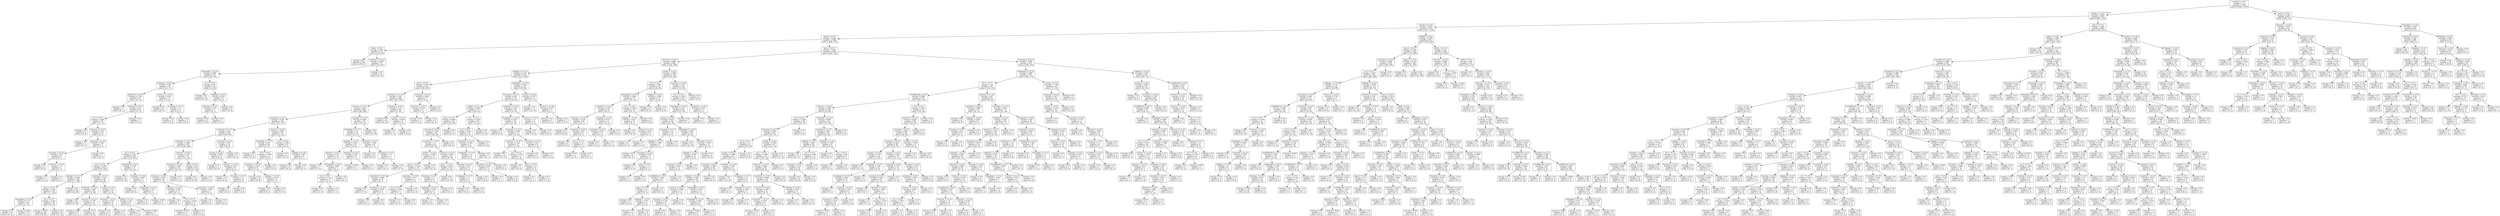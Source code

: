 digraph Tree {
node [shape=box] ;
0 [label="acumg_0 <= 0.5\nentropy = 1.0\nsamples = 3200\nvalue = [1622, 1578]"] ;
1 [label="acumg_1 <= 0.5\nentropy = 0.965\nsamples = 2535\nvalue = [990, 1545]"] ;
0 -> 1 [labeldistance=2.5, labelangle=45, headlabel="True"] ;
2 [label="acumg_4 <= 0.5\nentropy = 0.878\nsamples = 1875\nvalue = [557, 1318]"] ;
1 -> 2 ;
3 [label="page_0 <= 0.5\nentropy = 0.951\nsamples = 1264\nvalue = [469, 795]"] ;
2 -> 3 ;
4 [label="folder <= 0.5\nentropy = 0.867\nsamples = 173\nvalue = [123, 50]"] ;
3 -> 4 ;
5 [label="entropy = 0.0\nsamples = 100\nvalue = [100, 0]"] ;
4 -> 5 ;
6 [label="oucontent_4 <= 0.5\nentropy = 0.899\nsamples = 73\nvalue = [23, 50]"] ;
4 -> 6 ;
7 [label="homepage_3 <= 0.5\nentropy = 0.969\nsamples = 58\nvalue = [23, 35]"] ;
6 -> 7 ;
8 [label="forumng_2 <= 0.5\nentropy = 0.99\nsamples = 34\nvalue = [19, 15]"] ;
7 -> 8 ;
9 [label="glossary_0 <= 0.5\nentropy = 0.702\nsamples = 21\nvalue = [17, 4]"] ;
8 -> 9 ;
10 [label="entropy = 0.0\nsamples = 1\nvalue = [0, 1]"] ;
9 -> 10 ;
11 [label="forumng_4 <= 0.5\nentropy = 0.61\nsamples = 20\nvalue = [17, 3]"] ;
9 -> 11 ;
12 [label="url_2 <= 0.5\nentropy = 0.485\nsamples = 19\nvalue = [17, 2]"] ;
11 -> 12 ;
13 [label="entropy = 0.0\nsamples = 9\nvalue = [9, 0]"] ;
12 -> 13 ;
14 [label="forumng_3 <= 0.5\nentropy = 0.722\nsamples = 10\nvalue = [8, 2]"] ;
12 -> 14 ;
15 [label="entropy = 0.0\nsamples = 3\nvalue = [3, 0]"] ;
14 -> 15 ;
16 [label="acumneg_3 <= 0.5\nentropy = 0.863\nsamples = 7\nvalue = [5, 2]"] ;
14 -> 16 ;
17 [label="acumneg_2 <= 0.5\nentropy = 0.65\nsamples = 6\nvalue = [5, 1]"] ;
16 -> 17 ;
18 [label="entropy = 0.0\nsamples = 4\nvalue = [4, 0]"] ;
17 -> 18 ;
19 [label="resource_2 <= 0.5\nentropy = 1.0\nsamples = 2\nvalue = [1, 1]"] ;
17 -> 19 ;
20 [label="entropy = 0.0\nsamples = 1\nvalue = [1, 0]"] ;
19 -> 20 ;
21 [label="entropy = 0.0\nsamples = 1\nvalue = [0, 1]"] ;
19 -> 21 ;
22 [label="entropy = 0.0\nsamples = 1\nvalue = [0, 1]"] ;
16 -> 22 ;
23 [label="entropy = 0.0\nsamples = 1\nvalue = [0, 1]"] ;
11 -> 23 ;
24 [label="resource_3 <= 0.5\nentropy = 0.619\nsamples = 13\nvalue = [2, 11]"] ;
8 -> 24 ;
25 [label="entropy = 0.0\nsamples = 9\nvalue = [0, 9]"] ;
24 -> 25 ;
26 [label="acumneg_3 <= 0.5\nentropy = 1.0\nsamples = 4\nvalue = [2, 2]"] ;
24 -> 26 ;
27 [label="entropy = 0.0\nsamples = 2\nvalue = [2, 0]"] ;
26 -> 27 ;
28 [label="entropy = 0.0\nsamples = 2\nvalue = [0, 2]"] ;
26 -> 28 ;
29 [label="url_3 <= 0.5\nentropy = 0.65\nsamples = 24\nvalue = [4, 20]"] ;
7 -> 29 ;
30 [label="entropy = 0.0\nsamples = 15\nvalue = [0, 15]"] ;
29 -> 30 ;
31 [label="subpage_3 <= 0.5\nentropy = 0.991\nsamples = 9\nvalue = [4, 5]"] ;
29 -> 31 ;
32 [label="forumng_3 <= 0.5\nentropy = 0.722\nsamples = 5\nvalue = [4, 1]"] ;
31 -> 32 ;
33 [label="entropy = 0.0\nsamples = 4\nvalue = [4, 0]"] ;
32 -> 33 ;
34 [label="entropy = 0.0\nsamples = 1\nvalue = [0, 1]"] ;
32 -> 34 ;
35 [label="entropy = 0.0\nsamples = 4\nvalue = [0, 4]"] ;
31 -> 35 ;
36 [label="entropy = 0.0\nsamples = 15\nvalue = [0, 15]"] ;
6 -> 36 ;
37 [label="quiz_0 <= 0.5\nentropy = 0.901\nsamples = 1091\nvalue = [346, 745]"] ;
3 -> 37 ;
38 [label="resource_0 <= 0.5\nentropy = 0.804\nsamples = 660\nvalue = [162, 498]"] ;
37 -> 38 ;
39 [label="subpage_3 <= 0.5\nentropy = 0.733\nsamples = 540\nvalue = [111, 429]"] ;
38 -> 39 ;
40 [label="quiz_3 <= 0.5\nentropy = 0.634\nsamples = 413\nvalue = [66, 347]"] ;
39 -> 40 ;
41 [label="oucontent_4 <= 0.5\nentropy = 0.61\nsamples = 406\nvalue = [61, 345]"] ;
40 -> 41 ;
42 [label="resource_4 <= 0.5\nentropy = 0.65\nsamples = 360\nvalue = [60, 300]"] ;
41 -> 42 ;
43 [label="acumneg_4 <= 0.5\nentropy = 0.597\nsamples = 324\nvalue = [47, 277]"] ;
42 -> 43 ;
44 [label="oucontent_0 <= 0.5\nentropy = 0.54\nsamples = 291\nvalue = [36, 255]"] ;
43 -> 44 ;
45 [label="oucontent_2 <= 0.5\nentropy = 0.496\nsamples = 276\nvalue = [30, 246]"] ;
44 -> 45 ;
46 [label="url_2 <= 0.5\nentropy = 0.413\nsamples = 229\nvalue = [19, 210]"] ;
45 -> 46 ;
47 [label="url_3 <= 0.5\nentropy = 0.369\nsamples = 212\nvalue = [15, 197]"] ;
46 -> 47 ;
48 [label="subpage_0 <= 0.5\nentropy = 0.264\nsamples = 156\nvalue = [7, 149]"] ;
47 -> 48 ;
49 [label="quiz_2 <= 0.5\nentropy = 0.303\nsamples = 130\nvalue = [7, 123]"] ;
48 -> 49 ;
50 [label="homepage_4 <= 0.5\nentropy = 0.137\nsamples = 52\nvalue = [1, 51]"] ;
49 -> 50 ;
51 [label="entropy = 0.0\nsamples = 41\nvalue = [0, 41]"] ;
50 -> 51 ;
52 [label="entropy = 0.439\nsamples = 11\nvalue = [1, 10]"] ;
50 -> 52 ;
53 [label="url_4 <= 0.5\nentropy = 0.391\nsamples = 78\nvalue = [6, 72]"] ;
49 -> 53 ;
54 [label="entropy = 0.439\nsamples = 66\nvalue = [6, 60]"] ;
53 -> 54 ;
55 [label="entropy = 0.0\nsamples = 12\nvalue = [0, 12]"] ;
53 -> 55 ;
56 [label="entropy = 0.0\nsamples = 26\nvalue = [0, 26]"] ;
48 -> 56 ;
57 [label="acumneg_0 <= 0.5\nentropy = 0.592\nsamples = 56\nvalue = [8, 48]"] ;
47 -> 57 ;
58 [label="forumng_3 <= 0.5\nentropy = 0.267\nsamples = 44\nvalue = [2, 42]"] ;
57 -> 58 ;
59 [label="entropy = 0.0\nsamples = 29\nvalue = [0, 29]"] ;
58 -> 59 ;
60 [label="resource_2 <= 0.5\nentropy = 0.567\nsamples = 15\nvalue = [2, 13]"] ;
58 -> 60 ;
61 [label="entropy = 0.863\nsamples = 7\nvalue = [2, 5]"] ;
60 -> 61 ;
62 [label="entropy = 0.0\nsamples = 8\nvalue = [0, 8]"] ;
60 -> 62 ;
63 [label="acumg_3 <= 0.5\nentropy = 1.0\nsamples = 12\nvalue = [6, 6]"] ;
57 -> 63 ;
64 [label="forumng_1 <= 0.5\nentropy = 0.65\nsamples = 6\nvalue = [1, 5]"] ;
63 -> 64 ;
65 [label="entropy = 0.0\nsamples = 5\nvalue = [0, 5]"] ;
64 -> 65 ;
66 [label="entropy = 0.0\nsamples = 1\nvalue = [1, 0]"] ;
64 -> 66 ;
67 [label="ouwiki_0 <= 0.5\nentropy = 0.65\nsamples = 6\nvalue = [5, 1]"] ;
63 -> 67 ;
68 [label="entropy = 0.0\nsamples = 3\nvalue = [3, 0]"] ;
67 -> 68 ;
69 [label="entropy = 0.918\nsamples = 3\nvalue = [2, 1]"] ;
67 -> 69 ;
70 [label="acumneg_2 <= 0.5\nentropy = 0.787\nsamples = 17\nvalue = [4, 13]"] ;
46 -> 70 ;
71 [label="entropy = 0.0\nsamples = 10\nvalue = [0, 10]"] ;
70 -> 71 ;
72 [label="forumng_3 <= 0.5\nentropy = 0.985\nsamples = 7\nvalue = [4, 3]"] ;
70 -> 72 ;
73 [label="entropy = 0.0\nsamples = 2\nvalue = [0, 2]"] ;
72 -> 73 ;
74 [label="homepage_2 <= 0.5\nentropy = 0.722\nsamples = 5\nvalue = [4, 1]"] ;
72 -> 74 ;
75 [label="entropy = 0.0\nsamples = 2\nvalue = [2, 0]"] ;
74 -> 75 ;
76 [label="entropy = 0.918\nsamples = 3\nvalue = [2, 1]"] ;
74 -> 76 ;
77 [label="resource_2 <= 0.5\nentropy = 0.785\nsamples = 47\nvalue = [11, 36]"] ;
45 -> 77 ;
78 [label="forumng_2 <= 0.5\nentropy = 0.988\nsamples = 23\nvalue = [10, 13]"] ;
77 -> 78 ;
79 [label="forumng_1 <= 0.5\nentropy = 0.934\nsamples = 20\nvalue = [7, 13]"] ;
78 -> 79 ;
80 [label="subpage_2 <= 0.5\nentropy = 0.619\nsamples = 13\nvalue = [2, 11]"] ;
79 -> 80 ;
81 [label="entropy = 0.0\nsamples = 7\nvalue = [0, 7]"] ;
80 -> 81 ;
82 [label="url_4 <= 0.5\nentropy = 0.918\nsamples = 6\nvalue = [2, 4]"] ;
80 -> 82 ;
83 [label="entropy = 0.722\nsamples = 5\nvalue = [1, 4]"] ;
82 -> 83 ;
84 [label="entropy = 0.0\nsamples = 1\nvalue = [1, 0]"] ;
82 -> 84 ;
85 [label="acumneg_1 <= 0.5\nentropy = 0.863\nsamples = 7\nvalue = [5, 2]"] ;
79 -> 85 ;
86 [label="entropy = 0.0\nsamples = 5\nvalue = [5, 0]"] ;
85 -> 86 ;
87 [label="entropy = 0.0\nsamples = 2\nvalue = [0, 2]"] ;
85 -> 87 ;
88 [label="entropy = 0.0\nsamples = 3\nvalue = [3, 0]"] ;
78 -> 88 ;
89 [label="folder <= 0.5\nentropy = 0.25\nsamples = 24\nvalue = [1, 23]"] ;
77 -> 89 ;
90 [label="entropy = 0.0\nsamples = 23\nvalue = [0, 23]"] ;
89 -> 90 ;
91 [label="entropy = 0.0\nsamples = 1\nvalue = [1, 0]"] ;
89 -> 91 ;
92 [label="acumneg_0 <= 0.5\nentropy = 0.971\nsamples = 15\nvalue = [6, 9]"] ;
44 -> 92 ;
93 [label="acumg_2 <= 0.5\nentropy = 0.971\nsamples = 10\nvalue = [6, 4]"] ;
92 -> 93 ;
94 [label="entropy = 0.0\nsamples = 2\nvalue = [0, 2]"] ;
93 -> 94 ;
95 [label="resource_1 <= 0.5\nentropy = 0.811\nsamples = 8\nvalue = [6, 2]"] ;
93 -> 95 ;
96 [label="entropy = 0.0\nsamples = 4\nvalue = [4, 0]"] ;
95 -> 96 ;
97 [label="forumng_4 <= 0.5\nentropy = 1.0\nsamples = 4\nvalue = [2, 2]"] ;
95 -> 97 ;
98 [label="entropy = 0.0\nsamples = 2\nvalue = [0, 2]"] ;
97 -> 98 ;
99 [label="entropy = 0.0\nsamples = 2\nvalue = [2, 0]"] ;
97 -> 99 ;
100 [label="entropy = 0.0\nsamples = 5\nvalue = [0, 5]"] ;
92 -> 100 ;
101 [label="resource_1 <= 0.5\nentropy = 0.918\nsamples = 33\nvalue = [11, 22]"] ;
43 -> 101 ;
102 [label="homepage_3 <= 0.5\nentropy = 0.61\nsamples = 20\nvalue = [3, 17]"] ;
101 -> 102 ;
103 [label="entropy = 0.0\nsamples = 9\nvalue = [0, 9]"] ;
102 -> 103 ;
104 [label="url_3 <= 0.5\nentropy = 0.845\nsamples = 11\nvalue = [3, 8]"] ;
102 -> 104 ;
105 [label="oucontent_2 <= 0.5\nentropy = 0.503\nsamples = 9\nvalue = [1, 8]"] ;
104 -> 105 ;
106 [label="entropy = 0.0\nsamples = 6\nvalue = [0, 6]"] ;
105 -> 106 ;
107 [label="subpage_1 <= 0.5\nentropy = 0.918\nsamples = 3\nvalue = [1, 2]"] ;
105 -> 107 ;
108 [label="entropy = 0.0\nsamples = 2\nvalue = [0, 2]"] ;
107 -> 108 ;
109 [label="entropy = 0.0\nsamples = 1\nvalue = [1, 0]"] ;
107 -> 109 ;
110 [label="entropy = 0.0\nsamples = 2\nvalue = [2, 0]"] ;
104 -> 110 ;
111 [label="url_4 <= 0.5\nentropy = 0.961\nsamples = 13\nvalue = [8, 5]"] ;
101 -> 111 ;
112 [label="entropy = 0.0\nsamples = 4\nvalue = [0, 4]"] ;
111 -> 112 ;
113 [label="subpage_0 <= 0.5\nentropy = 0.503\nsamples = 9\nvalue = [8, 1]"] ;
111 -> 113 ;
114 [label="entropy = 0.0\nsamples = 8\nvalue = [8, 0]"] ;
113 -> 114 ;
115 [label="entropy = 0.0\nsamples = 1\nvalue = [0, 1]"] ;
113 -> 115 ;
116 [label="forumng_2 <= 0.5\nentropy = 0.944\nsamples = 36\nvalue = [13, 23]"] ;
42 -> 116 ;
117 [label="homepage_3 <= 0.5\nentropy = 1.0\nsamples = 26\nvalue = [13, 13]"] ;
116 -> 117 ;
118 [label="subpage_1 <= 0.5\nentropy = 0.918\nsamples = 18\nvalue = [12, 6]"] ;
117 -> 118 ;
119 [label="glossary_0 <= 0.5\nentropy = 0.75\nsamples = 14\nvalue = [11, 3]"] ;
118 -> 119 ;
120 [label="entropy = 0.0\nsamples = 7\nvalue = [7, 0]"] ;
119 -> 120 ;
121 [label="homepage_4 <= 0.5\nentropy = 0.985\nsamples = 7\nvalue = [4, 3]"] ;
119 -> 121 ;
122 [label="url_2 <= 0.5\nentropy = 0.722\nsamples = 5\nvalue = [4, 1]"] ;
121 -> 122 ;
123 [label="entropy = 0.0\nsamples = 3\nvalue = [3, 0]"] ;
122 -> 123 ;
124 [label="entropy = 1.0\nsamples = 2\nvalue = [1, 1]"] ;
122 -> 124 ;
125 [label="entropy = 0.0\nsamples = 2\nvalue = [0, 2]"] ;
121 -> 125 ;
126 [label="forumng_4 <= 0.5\nentropy = 0.811\nsamples = 4\nvalue = [1, 3]"] ;
118 -> 126 ;
127 [label="entropy = 0.918\nsamples = 3\nvalue = [1, 2]"] ;
126 -> 127 ;
128 [label="entropy = 0.0\nsamples = 1\nvalue = [0, 1]"] ;
126 -> 128 ;
129 [label="acumneg_3 <= 0.5\nentropy = 0.544\nsamples = 8\nvalue = [1, 7]"] ;
117 -> 129 ;
130 [label="entropy = 0.0\nsamples = 6\nvalue = [0, 6]"] ;
129 -> 130 ;
131 [label="forumng_4 <= 0.5\nentropy = 1.0\nsamples = 2\nvalue = [1, 1]"] ;
129 -> 131 ;
132 [label="entropy = 0.0\nsamples = 1\nvalue = [0, 1]"] ;
131 -> 132 ;
133 [label="entropy = 0.0\nsamples = 1\nvalue = [1, 0]"] ;
131 -> 133 ;
134 [label="entropy = 0.0\nsamples = 10\nvalue = [0, 10]"] ;
116 -> 134 ;
135 [label="forumng_4 <= 0.5\nentropy = 0.151\nsamples = 46\nvalue = [1, 45]"] ;
41 -> 135 ;
136 [label="entropy = 0.0\nsamples = 43\nvalue = [0, 43]"] ;
135 -> 136 ;
137 [label="ouwiki_1 <= 0.5\nentropy = 0.918\nsamples = 3\nvalue = [1, 2]"] ;
135 -> 137 ;
138 [label="entropy = 0.0\nsamples = 1\nvalue = [1, 0]"] ;
137 -> 138 ;
139 [label="entropy = 0.0\nsamples = 2\nvalue = [0, 2]"] ;
137 -> 139 ;
140 [label="acumneg_1 <= 0.5\nentropy = 0.863\nsamples = 7\nvalue = [5, 2]"] ;
40 -> 140 ;
141 [label="forumng_1 <= 0.5\nentropy = 0.918\nsamples = 3\nvalue = [1, 2]"] ;
140 -> 141 ;
142 [label="entropy = 0.0\nsamples = 1\nvalue = [1, 0]"] ;
141 -> 142 ;
143 [label="entropy = 0.0\nsamples = 2\nvalue = [0, 2]"] ;
141 -> 143 ;
144 [label="entropy = 0.0\nsamples = 4\nvalue = [4, 0]"] ;
140 -> 144 ;
145 [label="homepage_1 <= 0.5\nentropy = 0.938\nsamples = 127\nvalue = [45, 82]"] ;
39 -> 145 ;
146 [label="forumng_4 <= 0.5\nentropy = 0.86\nsamples = 113\nvalue = [32, 81]"] ;
145 -> 146 ;
147 [label="folder <= 0.5\nentropy = 0.938\nsamples = 79\nvalue = [28, 51]"] ;
146 -> 147 ;
148 [label="quiz_3 <= 0.5\nentropy = 0.996\nsamples = 54\nvalue = [25, 29]"] ;
147 -> 148 ;
149 [label="acumneg_0 <= 0.5\nentropy = 0.976\nsamples = 49\nvalue = [20, 29]"] ;
148 -> 149 ;
150 [label="oucontent_1 <= 0.5\nentropy = 1.0\nsamples = 41\nvalue = [20, 21]"] ;
149 -> 150 ;
151 [label="ouwiki_1 <= 0.5\nentropy = 0.874\nsamples = 17\nvalue = [12, 5]"] ;
150 -> 151 ;
152 [label="quiz_1 <= 0.5\nentropy = 0.722\nsamples = 15\nvalue = [12, 3]"] ;
151 -> 152 ;
153 [label="oucontent_0 <= 0.5\nentropy = 0.469\nsamples = 10\nvalue = [9, 1]"] ;
152 -> 153 ;
154 [label="entropy = 0.0\nsamples = 7\nvalue = [7, 0]"] ;
153 -> 154 ;
155 [label="acumneg_3 <= 0.5\nentropy = 0.918\nsamples = 3\nvalue = [2, 1]"] ;
153 -> 155 ;
156 [label="entropy = 0.0\nsamples = 1\nvalue = [0, 1]"] ;
155 -> 156 ;
157 [label="entropy = 0.0\nsamples = 2\nvalue = [2, 0]"] ;
155 -> 157 ;
158 [label="acumneg_1 <= 0.5\nentropy = 0.971\nsamples = 5\nvalue = [3, 2]"] ;
152 -> 158 ;
159 [label="url_2 <= 0.5\nentropy = 0.918\nsamples = 3\nvalue = [1, 2]"] ;
158 -> 159 ;
160 [label="entropy = 0.0\nsamples = 2\nvalue = [0, 2]"] ;
159 -> 160 ;
161 [label="entropy = 0.0\nsamples = 1\nvalue = [1, 0]"] ;
159 -> 161 ;
162 [label="entropy = 0.0\nsamples = 2\nvalue = [2, 0]"] ;
158 -> 162 ;
163 [label="entropy = 0.0\nsamples = 2\nvalue = [0, 2]"] ;
151 -> 163 ;
164 [label="resource_3 <= 0.5\nentropy = 0.918\nsamples = 24\nvalue = [8, 16]"] ;
150 -> 164 ;
165 [label="quiz_1 <= 0.5\nentropy = 0.544\nsamples = 16\nvalue = [2, 14]"] ;
164 -> 165 ;
166 [label="forumng_2 <= 0.5\nentropy = 1.0\nsamples = 4\nvalue = [2, 2]"] ;
165 -> 166 ;
167 [label="homepage_3 <= 0.5\nentropy = 0.918\nsamples = 3\nvalue = [2, 1]"] ;
166 -> 167 ;
168 [label="entropy = 0.0\nsamples = 2\nvalue = [2, 0]"] ;
167 -> 168 ;
169 [label="entropy = 0.0\nsamples = 1\nvalue = [0, 1]"] ;
167 -> 169 ;
170 [label="entropy = 0.0\nsamples = 1\nvalue = [0, 1]"] ;
166 -> 170 ;
171 [label="entropy = 0.0\nsamples = 12\nvalue = [0, 12]"] ;
165 -> 171 ;
172 [label="acumneg_2 <= 0.5\nentropy = 0.811\nsamples = 8\nvalue = [6, 2]"] ;
164 -> 172 ;
173 [label="homepage_4 <= 0.5\nentropy = 1.0\nsamples = 4\nvalue = [2, 2]"] ;
172 -> 173 ;
174 [label="entropy = 0.0\nsamples = 2\nvalue = [0, 2]"] ;
173 -> 174 ;
175 [label="entropy = 0.0\nsamples = 2\nvalue = [2, 0]"] ;
173 -> 175 ;
176 [label="entropy = 0.0\nsamples = 4\nvalue = [4, 0]"] ;
172 -> 176 ;
177 [label="entropy = 0.0\nsamples = 8\nvalue = [0, 8]"] ;
149 -> 177 ;
178 [label="entropy = 0.0\nsamples = 5\nvalue = [5, 0]"] ;
148 -> 178 ;
179 [label="url_1 <= 0.5\nentropy = 0.529\nsamples = 25\nvalue = [3, 22]"] ;
147 -> 179 ;
180 [label="url_4 <= 0.5\nentropy = 0.811\nsamples = 12\nvalue = [3, 9]"] ;
179 -> 180 ;
181 [label="oucontent_3 <= 0.5\nentropy = 0.684\nsamples = 11\nvalue = [2, 9]"] ;
180 -> 181 ;
182 [label="homepage_3 <= 0.5\nentropy = 1.0\nsamples = 4\nvalue = [2, 2]"] ;
181 -> 182 ;
183 [label="forumng_2 <= 0.5\nentropy = 0.918\nsamples = 3\nvalue = [2, 1]"] ;
182 -> 183 ;
184 [label="entropy = 0.0\nsamples = 1\nvalue = [0, 1]"] ;
183 -> 184 ;
185 [label="entropy = 0.0\nsamples = 2\nvalue = [2, 0]"] ;
183 -> 185 ;
186 [label="entropy = 0.0\nsamples = 1\nvalue = [0, 1]"] ;
182 -> 186 ;
187 [label="entropy = 0.0\nsamples = 7\nvalue = [0, 7]"] ;
181 -> 187 ;
188 [label="entropy = 0.0\nsamples = 1\nvalue = [1, 0]"] ;
180 -> 188 ;
189 [label="entropy = 0.0\nsamples = 13\nvalue = [0, 13]"] ;
179 -> 189 ;
190 [label="oucontent_4 <= 0.5\nentropy = 0.523\nsamples = 34\nvalue = [4, 30]"] ;
146 -> 190 ;
191 [label="homepage_4 <= 0.5\nentropy = 0.353\nsamples = 30\nvalue = [2, 28]"] ;
190 -> 191 ;
192 [label="entropy = 0.0\nsamples = 9\nvalue = [0, 9]"] ;
191 -> 192 ;
193 [label="acumneg_3 <= 0.5\nentropy = 0.454\nsamples = 21\nvalue = [2, 19]"] ;
191 -> 193 ;
194 [label="oucontent_1 <= 0.5\nentropy = 0.323\nsamples = 17\nvalue = [1, 16]"] ;
193 -> 194 ;
195 [label="entropy = 0.0\nsamples = 12\nvalue = [0, 12]"] ;
194 -> 195 ;
196 [label="url_3 <= 0.5\nentropy = 0.722\nsamples = 5\nvalue = [1, 4]"] ;
194 -> 196 ;
197 [label="entropy = 0.0\nsamples = 3\nvalue = [0, 3]"] ;
196 -> 197 ;
198 [label="quiz_2 <= 0.5\nentropy = 1.0\nsamples = 2\nvalue = [1, 1]"] ;
196 -> 198 ;
199 [label="entropy = 0.0\nsamples = 1\nvalue = [0, 1]"] ;
198 -> 199 ;
200 [label="entropy = 0.0\nsamples = 1\nvalue = [1, 0]"] ;
198 -> 200 ;
201 [label="resource_3 <= 0.5\nentropy = 0.811\nsamples = 4\nvalue = [1, 3]"] ;
193 -> 201 ;
202 [label="entropy = 0.0\nsamples = 3\nvalue = [0, 3]"] ;
201 -> 202 ;
203 [label="entropy = 0.0\nsamples = 1\nvalue = [1, 0]"] ;
201 -> 203 ;
204 [label="resource_3 <= 0.5\nentropy = 1.0\nsamples = 4\nvalue = [2, 2]"] ;
190 -> 204 ;
205 [label="entropy = 0.0\nsamples = 2\nvalue = [0, 2]"] ;
204 -> 205 ;
206 [label="entropy = 0.0\nsamples = 2\nvalue = [2, 0]"] ;
204 -> 206 ;
207 [label="acumg_3 <= 0.5\nentropy = 0.371\nsamples = 14\nvalue = [13, 1]"] ;
145 -> 207 ;
208 [label="entropy = 0.0\nsamples = 11\nvalue = [11, 0]"] ;
207 -> 208 ;
209 [label="resource_2 <= 0.5\nentropy = 0.918\nsamples = 3\nvalue = [2, 1]"] ;
207 -> 209 ;
210 [label="entropy = 0.0\nsamples = 1\nvalue = [0, 1]"] ;
209 -> 210 ;
211 [label="entropy = 0.0\nsamples = 2\nvalue = [2, 0]"] ;
209 -> 211 ;
212 [label="ouwiki_1 <= 0.5\nentropy = 0.984\nsamples = 120\nvalue = [51, 69]"] ;
38 -> 212 ;
213 [label="url_0 <= 0.5\nentropy = 0.951\nsamples = 62\nvalue = [39, 23]"] ;
212 -> 213 ;
214 [label="homepage_3 <= 0.5\nentropy = 0.848\nsamples = 51\nvalue = [37, 14]"] ;
213 -> 214 ;
215 [label="oucontent_2 <= 0.5\nentropy = 0.459\nsamples = 31\nvalue = [28, 3]"] ;
214 -> 215 ;
216 [label="forumng_1 <= 0.5\nentropy = 0.235\nsamples = 26\nvalue = [25, 1]"] ;
215 -> 216 ;
217 [label="entropy = 0.0\nsamples = 20\nvalue = [20, 0]"] ;
216 -> 217 ;
218 [label="acumneg_0 <= 0.5\nentropy = 0.65\nsamples = 6\nvalue = [5, 1]"] ;
216 -> 218 ;
219 [label="entropy = 0.0\nsamples = 4\nvalue = [4, 0]"] ;
218 -> 219 ;
220 [label="url_3 <= 0.5\nentropy = 1.0\nsamples = 2\nvalue = [1, 1]"] ;
218 -> 220 ;
221 [label="entropy = 0.0\nsamples = 1\nvalue = [1, 0]"] ;
220 -> 221 ;
222 [label="entropy = 0.0\nsamples = 1\nvalue = [0, 1]"] ;
220 -> 222 ;
223 [label="subpage_0 <= 0.5\nentropy = 0.971\nsamples = 5\nvalue = [3, 2]"] ;
215 -> 223 ;
224 [label="acumneg_3 <= 0.5\nentropy = 0.918\nsamples = 3\nvalue = [1, 2]"] ;
223 -> 224 ;
225 [label="entropy = 0.0\nsamples = 2\nvalue = [0, 2]"] ;
224 -> 225 ;
226 [label="entropy = 0.0\nsamples = 1\nvalue = [1, 0]"] ;
224 -> 226 ;
227 [label="entropy = 0.0\nsamples = 2\nvalue = [2, 0]"] ;
223 -> 227 ;
228 [label="url_4 <= 0.5\nentropy = 0.993\nsamples = 20\nvalue = [9, 11]"] ;
214 -> 228 ;
229 [label="subpage_1 <= 0.5\nentropy = 0.811\nsamples = 12\nvalue = [9, 3]"] ;
228 -> 229 ;
230 [label="entropy = 0.0\nsamples = 8\nvalue = [8, 0]"] ;
229 -> 230 ;
231 [label="acumg_3 <= 0.5\nentropy = 0.811\nsamples = 4\nvalue = [1, 3]"] ;
229 -> 231 ;
232 [label="entropy = 0.0\nsamples = 3\nvalue = [0, 3]"] ;
231 -> 232 ;
233 [label="entropy = 0.0\nsamples = 1\nvalue = [1, 0]"] ;
231 -> 233 ;
234 [label="entropy = 0.0\nsamples = 8\nvalue = [0, 8]"] ;
228 -> 234 ;
235 [label="subpage_2 <= 0.5\nentropy = 0.684\nsamples = 11\nvalue = [2, 9]"] ;
213 -> 235 ;
236 [label="entropy = 0.0\nsamples = 9\nvalue = [0, 9]"] ;
235 -> 236 ;
237 [label="entropy = 0.0\nsamples = 2\nvalue = [2, 0]"] ;
235 -> 237 ;
238 [label="acumneg_1 <= 0.5\nentropy = 0.736\nsamples = 58\nvalue = [12, 46]"] ;
212 -> 238 ;
239 [label="url_2 <= 0.5\nentropy = 0.803\nsamples = 49\nvalue = [12, 37]"] ;
238 -> 239 ;
240 [label="homepage_1 <= 0.5\nentropy = 0.755\nsamples = 46\nvalue = [10, 36]"] ;
239 -> 240 ;
241 [label="acumg_3 <= 0.5\nentropy = 0.821\nsamples = 39\nvalue = [10, 29]"] ;
240 -> 241 ;
242 [label="acumneg_2 <= 0.5\nentropy = 1.0\nsamples = 10\nvalue = [5, 5]"] ;
241 -> 242 ;
243 [label="subpage_0 <= 0.5\nentropy = 0.863\nsamples = 7\nvalue = [2, 5]"] ;
242 -> 243 ;
244 [label="entropy = 0.0\nsamples = 4\nvalue = [0, 4]"] ;
243 -> 244 ;
245 [label="forumng_2 <= 0.5\nentropy = 0.918\nsamples = 3\nvalue = [2, 1]"] ;
243 -> 245 ;
246 [label="entropy = 0.0\nsamples = 1\nvalue = [1, 0]"] ;
245 -> 246 ;
247 [label="quiz_2 <= 0.5\nentropy = 1.0\nsamples = 2\nvalue = [1, 1]"] ;
245 -> 247 ;
248 [label="entropy = 0.0\nsamples = 1\nvalue = [0, 1]"] ;
247 -> 248 ;
249 [label="entropy = 0.0\nsamples = 1\nvalue = [1, 0]"] ;
247 -> 249 ;
250 [label="entropy = 0.0\nsamples = 3\nvalue = [3, 0]"] ;
242 -> 250 ;
251 [label="homepage_3 <= 0.5\nentropy = 0.663\nsamples = 29\nvalue = [5, 24]"] ;
241 -> 251 ;
252 [label="entropy = 0.0\nsamples = 12\nvalue = [0, 12]"] ;
251 -> 252 ;
253 [label="forumng_2 <= 0.5\nentropy = 0.874\nsamples = 17\nvalue = [5, 12]"] ;
251 -> 253 ;
254 [label="subpage_2 <= 0.5\nentropy = 0.961\nsamples = 13\nvalue = [5, 8]"] ;
253 -> 254 ;
255 [label="acumneg_2 <= 0.5\nentropy = 0.845\nsamples = 11\nvalue = [3, 8]"] ;
254 -> 255 ;
256 [label="oucollaborate <= 0.5\nentropy = 0.954\nsamples = 8\nvalue = [3, 5]"] ;
255 -> 256 ;
257 [label="quiz_2 <= 0.5\nentropy = 1.0\nsamples = 6\nvalue = [3, 3]"] ;
256 -> 257 ;
258 [label="entropy = 0.0\nsamples = 2\nvalue = [2, 0]"] ;
257 -> 258 ;
259 [label="subpage_1 <= 0.5\nentropy = 0.811\nsamples = 4\nvalue = [1, 3]"] ;
257 -> 259 ;
260 [label="entropy = 1.0\nsamples = 2\nvalue = [1, 1]"] ;
259 -> 260 ;
261 [label="entropy = 0.0\nsamples = 2\nvalue = [0, 2]"] ;
259 -> 261 ;
262 [label="entropy = 0.0\nsamples = 2\nvalue = [0, 2]"] ;
256 -> 262 ;
263 [label="entropy = 0.0\nsamples = 3\nvalue = [0, 3]"] ;
255 -> 263 ;
264 [label="entropy = 0.0\nsamples = 2\nvalue = [2, 0]"] ;
254 -> 264 ;
265 [label="entropy = 0.0\nsamples = 4\nvalue = [0, 4]"] ;
253 -> 265 ;
266 [label="entropy = 0.0\nsamples = 7\nvalue = [0, 7]"] ;
240 -> 266 ;
267 [label="oucontent_3 <= 0.5\nentropy = 0.918\nsamples = 3\nvalue = [2, 1]"] ;
239 -> 267 ;
268 [label="entropy = 0.0\nsamples = 1\nvalue = [0, 1]"] ;
267 -> 268 ;
269 [label="entropy = 0.0\nsamples = 2\nvalue = [2, 0]"] ;
267 -> 269 ;
270 [label="entropy = 0.0\nsamples = 9\nvalue = [0, 9]"] ;
238 -> 270 ;
271 [label="forumng_4 <= 0.5\nentropy = 0.985\nsamples = 431\nvalue = [184, 247]"] ;
37 -> 271 ;
272 [label="homepage_4 <= 0.5\nentropy = 0.999\nsamples = 337\nvalue = [162, 175]"] ;
271 -> 272 ;
273 [label="url_2 <= 0.5\nentropy = 1.0\nsamples = 307\nvalue = [155, 152]"] ;
272 -> 273 ;
274 [label="oucollaborate <= 0.5\nentropy = 0.996\nsamples = 214\nvalue = [99, 115]"] ;
273 -> 274 ;
275 [label="resource_1 <= 0.5\nentropy = 0.998\nsamples = 140\nvalue = [74, 66]"] ;
274 -> 275 ;
276 [label="url_0 <= 0.5\nentropy = 0.956\nsamples = 98\nvalue = [61, 37]"] ;
275 -> 276 ;
277 [label="forumng_2 <= 0.5\nentropy = 0.967\nsamples = 94\nvalue = [57, 37]"] ;
276 -> 277 ;
278 [label="url_4 <= 0.5\nentropy = 1.0\nsamples = 51\nvalue = [26, 25]"] ;
277 -> 278 ;
279 [label="acumg_3 <= 0.5\nentropy = 0.968\nsamples = 43\nvalue = [26, 17]"] ;
278 -> 279 ;
280 [label="acumneg_0 <= 0.5\nentropy = 0.996\nsamples = 28\nvalue = [13, 15]"] ;
279 -> 280 ;
281 [label="subpage_3 <= 0.5\nentropy = 0.983\nsamples = 26\nvalue = [11, 15]"] ;
280 -> 281 ;
282 [label="resource_4 <= 0.5\nentropy = 0.946\nsamples = 11\nvalue = [7, 4]"] ;
281 -> 282 ;
283 [label="forumng_3 <= 0.5\nentropy = 0.764\nsamples = 9\nvalue = [7, 2]"] ;
282 -> 283 ;
284 [label="entropy = 0.0\nsamples = 2\nvalue = [0, 2]"] ;
283 -> 284 ;
285 [label="entropy = 0.0\nsamples = 7\nvalue = [7, 0]"] ;
283 -> 285 ;
286 [label="entropy = 0.0\nsamples = 2\nvalue = [0, 2]"] ;
282 -> 286 ;
287 [label="homepage_2 <= 0.5\nentropy = 0.837\nsamples = 15\nvalue = [4, 11]"] ;
281 -> 287 ;
288 [label="homepage_0 <= 0.5\nentropy = 0.991\nsamples = 9\nvalue = [4, 5]"] ;
287 -> 288 ;
289 [label="entropy = 0.954\nsamples = 8\nvalue = [3, 5]"] ;
288 -> 289 ;
290 [label="entropy = 0.0\nsamples = 1\nvalue = [1, 0]"] ;
288 -> 290 ;
291 [label="entropy = 0.0\nsamples = 6\nvalue = [0, 6]"] ;
287 -> 291 ;
292 [label="entropy = 0.0\nsamples = 2\nvalue = [2, 0]"] ;
280 -> 292 ;
293 [label="oucontent_3 <= 0.5\nentropy = 0.567\nsamples = 15\nvalue = [13, 2]"] ;
279 -> 293 ;
294 [label="entropy = 0.0\nsamples = 11\nvalue = [11, 0]"] ;
293 -> 294 ;
295 [label="homepage_3 <= 0.5\nentropy = 1.0\nsamples = 4\nvalue = [2, 2]"] ;
293 -> 295 ;
296 [label="entropy = 0.0\nsamples = 1\nvalue = [0, 1]"] ;
295 -> 296 ;
297 [label="acumneg_2 <= 0.5\nentropy = 0.918\nsamples = 3\nvalue = [2, 1]"] ;
295 -> 297 ;
298 [label="entropy = 0.0\nsamples = 2\nvalue = [2, 0]"] ;
297 -> 298 ;
299 [label="entropy = 0.0\nsamples = 1\nvalue = [0, 1]"] ;
297 -> 299 ;
300 [label="entropy = 0.0\nsamples = 8\nvalue = [0, 8]"] ;
278 -> 300 ;
301 [label="ouwiki_0 <= 0.5\nentropy = 0.854\nsamples = 43\nvalue = [31, 12]"] ;
277 -> 301 ;
302 [label="url_1 <= 0.5\nentropy = 0.954\nsamples = 32\nvalue = [20, 12]"] ;
301 -> 302 ;
303 [label="resource_2 <= 0.5\nentropy = 0.863\nsamples = 28\nvalue = [20, 8]"] ;
302 -> 303 ;
304 [label="oucontent_3 <= 0.5\nentropy = 0.946\nsamples = 22\nvalue = [14, 8]"] ;
303 -> 304 ;
305 [label="resource_4 <= 0.5\nentropy = 0.946\nsamples = 11\nvalue = [4, 7]"] ;
304 -> 305 ;
306 [label="oucontent_1 <= 0.5\nentropy = 0.918\nsamples = 6\nvalue = [4, 2]"] ;
305 -> 306 ;
307 [label="entropy = 0.722\nsamples = 5\nvalue = [4, 1]"] ;
306 -> 307 ;
308 [label="entropy = 0.0\nsamples = 1\nvalue = [0, 1]"] ;
306 -> 308 ;
309 [label="entropy = 0.0\nsamples = 5\nvalue = [0, 5]"] ;
305 -> 309 ;
310 [label="subpage_4 <= 0.5\nentropy = 0.439\nsamples = 11\nvalue = [10, 1]"] ;
304 -> 310 ;
311 [label="entropy = 0.0\nsamples = 1\nvalue = [0, 1]"] ;
310 -> 311 ;
312 [label="entropy = 0.0\nsamples = 10\nvalue = [10, 0]"] ;
310 -> 312 ;
313 [label="entropy = 0.0\nsamples = 6\nvalue = [6, 0]"] ;
303 -> 313 ;
314 [label="entropy = 0.0\nsamples = 4\nvalue = [0, 4]"] ;
302 -> 314 ;
315 [label="entropy = 0.0\nsamples = 11\nvalue = [11, 0]"] ;
301 -> 315 ;
316 [label="entropy = 0.0\nsamples = 4\nvalue = [4, 0]"] ;
276 -> 316 ;
317 [label="oucontent_1 <= 0.5\nentropy = 0.893\nsamples = 42\nvalue = [13, 29]"] ;
275 -> 317 ;
318 [label="acumneg_3 <= 0.5\nentropy = 0.821\nsamples = 39\nvalue = [10, 29]"] ;
317 -> 318 ;
319 [label="subpage_3 <= 0.5\nentropy = 0.65\nsamples = 30\nvalue = [5, 25]"] ;
318 -> 319 ;
320 [label="entropy = 0.0\nsamples = 17\nvalue = [0, 17]"] ;
319 -> 320 ;
321 [label="url_3 <= 0.5\nentropy = 0.961\nsamples = 13\nvalue = [5, 8]"] ;
319 -> 321 ;
322 [label="acumneg_1 <= 0.5\nentropy = 0.722\nsamples = 10\nvalue = [2, 8]"] ;
321 -> 322 ;
323 [label="entropy = 0.0\nsamples = 8\nvalue = [0, 8]"] ;
322 -> 323 ;
324 [label="entropy = 0.0\nsamples = 2\nvalue = [2, 0]"] ;
322 -> 324 ;
325 [label="entropy = 0.0\nsamples = 3\nvalue = [3, 0]"] ;
321 -> 325 ;
326 [label="subpage_2 <= 0.5\nentropy = 0.991\nsamples = 9\nvalue = [5, 4]"] ;
318 -> 326 ;
327 [label="entropy = 0.0\nsamples = 3\nvalue = [0, 3]"] ;
326 -> 327 ;
328 [label="url_1 <= 0.5\nentropy = 0.65\nsamples = 6\nvalue = [5, 1]"] ;
326 -> 328 ;
329 [label="entropy = 0.0\nsamples = 1\nvalue = [0, 1]"] ;
328 -> 329 ;
330 [label="entropy = 0.0\nsamples = 5\nvalue = [5, 0]"] ;
328 -> 330 ;
331 [label="entropy = 0.0\nsamples = 3\nvalue = [3, 0]"] ;
317 -> 331 ;
332 [label="url_0 <= 0.5\nentropy = 0.923\nsamples = 74\nvalue = [25, 49]"] ;
274 -> 332 ;
333 [label="resource_2 <= 0.5\nentropy = 0.945\nsamples = 69\nvalue = [25, 44]"] ;
332 -> 333 ;
334 [label="acumneg_1 <= 0.5\nentropy = 0.961\nsamples = 65\nvalue = [25, 40]"] ;
333 -> 334 ;
335 [label="oucontent_3 <= 0.5\nentropy = 0.924\nsamples = 56\nvalue = [19, 37]"] ;
334 -> 335 ;
336 [label="acumg_3 <= 0.5\nentropy = 0.797\nsamples = 29\nvalue = [7, 22]"] ;
335 -> 336 ;
337 [label="entropy = 0.0\nsamples = 17\nvalue = [0, 17]"] ;
336 -> 337 ;
338 [label="acumneg_4 <= 0.5\nentropy = 0.98\nsamples = 12\nvalue = [7, 5]"] ;
336 -> 338 ;
339 [label="homepage_3 <= 0.5\nentropy = 0.881\nsamples = 10\nvalue = [7, 3]"] ;
338 -> 339 ;
340 [label="entropy = 0.0\nsamples = 1\nvalue = [0, 1]"] ;
339 -> 340 ;
341 [label="acumneg_2 <= 0.5\nentropy = 0.764\nsamples = 9\nvalue = [7, 2]"] ;
339 -> 341 ;
342 [label="forumng_2 <= 0.5\nentropy = 0.918\nsamples = 6\nvalue = [4, 2]"] ;
341 -> 342 ;
343 [label="entropy = 0.722\nsamples = 5\nvalue = [4, 1]"] ;
342 -> 343 ;
344 [label="entropy = 0.0\nsamples = 1\nvalue = [0, 1]"] ;
342 -> 344 ;
345 [label="entropy = 0.0\nsamples = 3\nvalue = [3, 0]"] ;
341 -> 345 ;
346 [label="entropy = 0.0\nsamples = 2\nvalue = [0, 2]"] ;
338 -> 346 ;
347 [label="acumg_2 <= 0.5\nentropy = 0.991\nsamples = 27\nvalue = [12, 15]"] ;
335 -> 347 ;
348 [label="acumneg_4 <= 0.5\nentropy = 0.722\nsamples = 15\nvalue = [3, 12]"] ;
347 -> 348 ;
349 [label="acumneg_3 <= 0.5\nentropy = 0.592\nsamples = 14\nvalue = [2, 12]"] ;
348 -> 349 ;
350 [label="entropy = 0.0\nsamples = 7\nvalue = [0, 7]"] ;
349 -> 350 ;
351 [label="glossary_0 <= 0.5\nentropy = 0.863\nsamples = 7\nvalue = [2, 5]"] ;
349 -> 351 ;
352 [label="entropy = 1.0\nsamples = 2\nvalue = [1, 1]"] ;
351 -> 352 ;
353 [label="url_3 <= 0.5\nentropy = 0.722\nsamples = 5\nvalue = [1, 4]"] ;
351 -> 353 ;
354 [label="entropy = 0.811\nsamples = 4\nvalue = [1, 3]"] ;
353 -> 354 ;
355 [label="entropy = 0.0\nsamples = 1\nvalue = [0, 1]"] ;
353 -> 355 ;
356 [label="entropy = 0.0\nsamples = 1\nvalue = [1, 0]"] ;
348 -> 356 ;
357 [label="forumng_3 <= 0.5\nentropy = 0.811\nsamples = 12\nvalue = [9, 3]"] ;
347 -> 357 ;
358 [label="acumneg_3 <= 0.5\nentropy = 0.954\nsamples = 8\nvalue = [5, 3]"] ;
357 -> 358 ;
359 [label="resource_3 <= 0.5\nentropy = 0.863\nsamples = 7\nvalue = [5, 2]"] ;
358 -> 359 ;
360 [label="url_3 <= 0.5\nentropy = 0.971\nsamples = 5\nvalue = [3, 2]"] ;
359 -> 360 ;
361 [label="entropy = 0.0\nsamples = 1\nvalue = [1, 0]"] ;
360 -> 361 ;
362 [label="entropy = 1.0\nsamples = 4\nvalue = [2, 2]"] ;
360 -> 362 ;
363 [label="entropy = 0.0\nsamples = 2\nvalue = [2, 0]"] ;
359 -> 363 ;
364 [label="entropy = 0.0\nsamples = 1\nvalue = [0, 1]"] ;
358 -> 364 ;
365 [label="entropy = 0.0\nsamples = 4\nvalue = [4, 0]"] ;
357 -> 365 ;
366 [label="ouwiki_1 <= 0.5\nentropy = 0.918\nsamples = 9\nvalue = [6, 3]"] ;
334 -> 366 ;
367 [label="entropy = 0.0\nsamples = 3\nvalue = [0, 3]"] ;
366 -> 367 ;
368 [label="entropy = 0.0\nsamples = 6\nvalue = [6, 0]"] ;
366 -> 368 ;
369 [label="entropy = 0.0\nsamples = 4\nvalue = [0, 4]"] ;
333 -> 369 ;
370 [label="entropy = 0.0\nsamples = 5\nvalue = [0, 5]"] ;
332 -> 370 ;
371 [label="glossary_0 <= 0.5\nentropy = 0.97\nsamples = 93\nvalue = [56, 37]"] ;
273 -> 371 ;
372 [label="oucontent_2 <= 0.5\nentropy = 0.896\nsamples = 16\nvalue = [5, 11]"] ;
371 -> 372 ;
373 [label="entropy = 0.0\nsamples = 8\nvalue = [0, 8]"] ;
372 -> 373 ;
374 [label="subpage_4 <= 0.5\nentropy = 0.954\nsamples = 8\nvalue = [5, 3]"] ;
372 -> 374 ;
375 [label="forumng_1 <= 0.5\nentropy = 0.65\nsamples = 6\nvalue = [5, 1]"] ;
374 -> 375 ;
376 [label="entropy = 0.0\nsamples = 5\nvalue = [5, 0]"] ;
375 -> 376 ;
377 [label="entropy = 0.0\nsamples = 1\nvalue = [0, 1]"] ;
375 -> 377 ;
378 [label="entropy = 0.0\nsamples = 2\nvalue = [0, 2]"] ;
374 -> 378 ;
379 [label="oucontent_3 <= 0.5\nentropy = 0.923\nsamples = 77\nvalue = [51, 26]"] ;
371 -> 379 ;
380 [label="subpage_0 <= 0.5\nentropy = 0.82\nsamples = 43\nvalue = [32, 11]"] ;
379 -> 380 ;
381 [label="resource_1 <= 0.5\nentropy = 0.792\nsamples = 42\nvalue = [32, 10]"] ;
380 -> 381 ;
382 [label="acumneg_0 <= 0.5\nentropy = 0.874\nsamples = 34\nvalue = [24, 10]"] ;
381 -> 382 ;
383 [label="acumneg_1 <= 0.5\nentropy = 0.929\nsamples = 29\nvalue = [19, 10]"] ;
382 -> 383 ;
384 [label="forumng_3 <= 0.5\nentropy = 0.993\nsamples = 20\nvalue = [11, 9]"] ;
383 -> 384 ;
385 [label="entropy = 0.0\nsamples = 3\nvalue = [0, 3]"] ;
384 -> 385 ;
386 [label="resource_4 <= 0.5\nentropy = 0.937\nsamples = 17\nvalue = [11, 6]"] ;
384 -> 386 ;
387 [label="oucollaborate <= 0.5\nentropy = 0.837\nsamples = 15\nvalue = [11, 4]"] ;
386 -> 387 ;
388 [label="resource_3 <= 0.5\nentropy = 1.0\nsamples = 6\nvalue = [3, 3]"] ;
387 -> 388 ;
389 [label="entropy = 0.811\nsamples = 4\nvalue = [3, 1]"] ;
388 -> 389 ;
390 [label="entropy = 0.0\nsamples = 2\nvalue = [0, 2]"] ;
388 -> 390 ;
391 [label="oucontent_1 <= 0.5\nentropy = 0.503\nsamples = 9\nvalue = [8, 1]"] ;
387 -> 391 ;
392 [label="entropy = 0.0\nsamples = 8\nvalue = [8, 0]"] ;
391 -> 392 ;
393 [label="entropy = 0.0\nsamples = 1\nvalue = [0, 1]"] ;
391 -> 393 ;
394 [label="entropy = 0.0\nsamples = 2\nvalue = [0, 2]"] ;
386 -> 394 ;
395 [label="forumng_2 <= 0.5\nentropy = 0.503\nsamples = 9\nvalue = [8, 1]"] ;
383 -> 395 ;
396 [label="entropy = 0.0\nsamples = 6\nvalue = [6, 0]"] ;
395 -> 396 ;
397 [label="homepage_1 <= 0.5\nentropy = 0.918\nsamples = 3\nvalue = [2, 1]"] ;
395 -> 397 ;
398 [label="entropy = 0.0\nsamples = 1\nvalue = [0, 1]"] ;
397 -> 398 ;
399 [label="entropy = 0.0\nsamples = 2\nvalue = [2, 0]"] ;
397 -> 399 ;
400 [label="entropy = 0.0\nsamples = 5\nvalue = [5, 0]"] ;
382 -> 400 ;
401 [label="entropy = 0.0\nsamples = 8\nvalue = [8, 0]"] ;
381 -> 401 ;
402 [label="entropy = 0.0\nsamples = 1\nvalue = [0, 1]"] ;
380 -> 402 ;
403 [label="forumng_3 <= 0.5\nentropy = 0.99\nsamples = 34\nvalue = [19, 15]"] ;
379 -> 403 ;
404 [label="acumneg_3 <= 0.5\nentropy = 0.902\nsamples = 22\nvalue = [15, 7]"] ;
403 -> 404 ;
405 [label="acumneg_4 <= 0.5\nentropy = 1.0\nsamples = 12\nvalue = [6, 6]"] ;
404 -> 405 ;
406 [label="subpage_2 <= 0.5\nentropy = 0.971\nsamples = 10\nvalue = [4, 6]"] ;
405 -> 406 ;
407 [label="oucollaborate <= 0.5\nentropy = 0.985\nsamples = 7\nvalue = [4, 3]"] ;
406 -> 407 ;
408 [label="ouwiki_1 <= 0.5\nentropy = 0.971\nsamples = 5\nvalue = [2, 3]"] ;
407 -> 408 ;
409 [label="entropy = 0.0\nsamples = 2\nvalue = [2, 0]"] ;
408 -> 409 ;
410 [label="entropy = 0.0\nsamples = 3\nvalue = [0, 3]"] ;
408 -> 410 ;
411 [label="entropy = 0.0\nsamples = 2\nvalue = [2, 0]"] ;
407 -> 411 ;
412 [label="entropy = 0.0\nsamples = 3\nvalue = [0, 3]"] ;
406 -> 412 ;
413 [label="entropy = 0.0\nsamples = 2\nvalue = [2, 0]"] ;
405 -> 413 ;
414 [label="oucollaborate <= 0.5\nentropy = 0.469\nsamples = 10\nvalue = [9, 1]"] ;
404 -> 414 ;
415 [label="entropy = 0.0\nsamples = 8\nvalue = [8, 0]"] ;
414 -> 415 ;
416 [label="homepage_3 <= 0.5\nentropy = 1.0\nsamples = 2\nvalue = [1, 1]"] ;
414 -> 416 ;
417 [label="entropy = 0.0\nsamples = 1\nvalue = [1, 0]"] ;
416 -> 417 ;
418 [label="entropy = 0.0\nsamples = 1\nvalue = [0, 1]"] ;
416 -> 418 ;
419 [label="acumneg_2 <= 0.5\nentropy = 0.918\nsamples = 12\nvalue = [4, 8]"] ;
403 -> 419 ;
420 [label="resource_3 <= 0.5\nentropy = 0.722\nsamples = 10\nvalue = [2, 8]"] ;
419 -> 420 ;
421 [label="entropy = 0.0\nsamples = 7\nvalue = [0, 7]"] ;
420 -> 421 ;
422 [label="acumneg_3 <= 0.5\nentropy = 0.918\nsamples = 3\nvalue = [2, 1]"] ;
420 -> 422 ;
423 [label="entropy = 0.0\nsamples = 2\nvalue = [2, 0]"] ;
422 -> 423 ;
424 [label="entropy = 0.0\nsamples = 1\nvalue = [0, 1]"] ;
422 -> 424 ;
425 [label="entropy = 0.0\nsamples = 2\nvalue = [2, 0]"] ;
419 -> 425 ;
426 [label="acumg_2 <= 0.5\nentropy = 0.784\nsamples = 30\nvalue = [7, 23]"] ;
272 -> 426 ;
427 [label="acumneg_4 <= 0.5\nentropy = 0.677\nsamples = 28\nvalue = [5, 23]"] ;
426 -> 427 ;
428 [label="ouwiki_1 <= 0.5\nentropy = 0.918\nsamples = 15\nvalue = [5, 10]"] ;
427 -> 428 ;
429 [label="entropy = 0.0\nsamples = 2\nvalue = [2, 0]"] ;
428 -> 429 ;
430 [label="acumneg_3 <= 0.5\nentropy = 0.779\nsamples = 13\nvalue = [3, 10]"] ;
428 -> 430 ;
431 [label="entropy = 0.0\nsamples = 5\nvalue = [0, 5]"] ;
430 -> 431 ;
432 [label="glossary_1 <= 0.5\nentropy = 0.954\nsamples = 8\nvalue = [3, 5]"] ;
430 -> 432 ;
433 [label="resource_3 <= 0.5\nentropy = 1.0\nsamples = 6\nvalue = [3, 3]"] ;
432 -> 433 ;
434 [label="oucontent_3 <= 0.5\nentropy = 0.811\nsamples = 4\nvalue = [1, 3]"] ;
433 -> 434 ;
435 [label="entropy = 0.0\nsamples = 1\nvalue = [1, 0]"] ;
434 -> 435 ;
436 [label="entropy = 0.0\nsamples = 3\nvalue = [0, 3]"] ;
434 -> 436 ;
437 [label="entropy = 0.0\nsamples = 2\nvalue = [2, 0]"] ;
433 -> 437 ;
438 [label="entropy = 0.0\nsamples = 2\nvalue = [0, 2]"] ;
432 -> 438 ;
439 [label="entropy = 0.0\nsamples = 13\nvalue = [0, 13]"] ;
427 -> 439 ;
440 [label="entropy = 0.0\nsamples = 2\nvalue = [2, 0]"] ;
426 -> 440 ;
441 [label="subpage_3 <= 0.5\nentropy = 0.785\nsamples = 94\nvalue = [22, 72]"] ;
271 -> 441 ;
442 [label="acumg_3 <= 0.5\nentropy = 0.863\nsamples = 70\nvalue = [20, 50]"] ;
441 -> 442 ;
443 [label="entropy = 0.0\nsamples = 4\nvalue = [4, 0]"] ;
442 -> 443 ;
444 [label="oucontent_1 <= 0.5\nentropy = 0.799\nsamples = 66\nvalue = [16, 50]"] ;
442 -> 444 ;
445 [label="oucollaborate <= 0.5\nentropy = 0.856\nsamples = 57\nvalue = [16, 41]"] ;
444 -> 445 ;
446 [label="entropy = 0.0\nsamples = 7\nvalue = [0, 7]"] ;
445 -> 446 ;
447 [label="homepage_3 <= 0.5\nentropy = 0.904\nsamples = 50\nvalue = [16, 34]"] ;
445 -> 447 ;
448 [label="acumneg_2 <= 0.5\nentropy = 0.963\nsamples = 31\nvalue = [12, 19]"] ;
447 -> 448 ;
449 [label="url_4 <= 0.5\nentropy = 0.871\nsamples = 24\nvalue = [7, 17]"] ;
448 -> 449 ;
450 [label="entropy = 0.0\nsamples = 7\nvalue = [0, 7]"] ;
449 -> 450 ;
451 [label="resource_4 <= 0.5\nentropy = 0.977\nsamples = 17\nvalue = [7, 10]"] ;
449 -> 451 ;
452 [label="glossary_1 <= 0.5\nentropy = 0.811\nsamples = 4\nvalue = [3, 1]"] ;
451 -> 452 ;
453 [label="entropy = 0.0\nsamples = 1\nvalue = [0, 1]"] ;
452 -> 453 ;
454 [label="entropy = 0.0\nsamples = 3\nvalue = [3, 0]"] ;
452 -> 454 ;
455 [label="acumneg_3 <= 0.5\nentropy = 0.89\nsamples = 13\nvalue = [4, 9]"] ;
451 -> 455 ;
456 [label="oucontent_3 <= 0.5\nentropy = 0.811\nsamples = 12\nvalue = [3, 9]"] ;
455 -> 456 ;
457 [label="glossary_0 <= 0.5\nentropy = 0.985\nsamples = 7\nvalue = [3, 4]"] ;
456 -> 457 ;
458 [label="entropy = 0.971\nsamples = 5\nvalue = [2, 3]"] ;
457 -> 458 ;
459 [label="entropy = 1.0\nsamples = 2\nvalue = [1, 1]"] ;
457 -> 459 ;
460 [label="entropy = 0.0\nsamples = 5\nvalue = [0, 5]"] ;
456 -> 460 ;
461 [label="entropy = 0.0\nsamples = 1\nvalue = [1, 0]"] ;
455 -> 461 ;
462 [label="resource_4 <= 0.5\nentropy = 0.863\nsamples = 7\nvalue = [5, 2]"] ;
448 -> 462 ;
463 [label="entropy = 0.0\nsamples = 2\nvalue = [0, 2]"] ;
462 -> 463 ;
464 [label="entropy = 0.0\nsamples = 5\nvalue = [5, 0]"] ;
462 -> 464 ;
465 [label="resource_3 <= 0.5\nentropy = 0.742\nsamples = 19\nvalue = [4, 15]"] ;
447 -> 465 ;
466 [label="entropy = 0.0\nsamples = 11\nvalue = [0, 11]"] ;
465 -> 466 ;
467 [label="acumneg_4 <= 0.5\nentropy = 1.0\nsamples = 8\nvalue = [4, 4]"] ;
465 -> 467 ;
468 [label="url_3 <= 0.5\nentropy = 0.918\nsamples = 6\nvalue = [2, 4]"] ;
467 -> 468 ;
469 [label="entropy = 0.0\nsamples = 3\nvalue = [0, 3]"] ;
468 -> 469 ;
470 [label="entropy = 0.918\nsamples = 3\nvalue = [2, 1]"] ;
468 -> 470 ;
471 [label="entropy = 0.0\nsamples = 2\nvalue = [2, 0]"] ;
467 -> 471 ;
472 [label="entropy = 0.0\nsamples = 9\nvalue = [0, 9]"] ;
444 -> 472 ;
473 [label="oucollaborate <= 0.5\nentropy = 0.414\nsamples = 24\nvalue = [2, 22]"] ;
441 -> 473 ;
474 [label="resource_2 <= 0.5\nentropy = 0.722\nsamples = 10\nvalue = [2, 8]"] ;
473 -> 474 ;
475 [label="resource_3 <= 0.5\nentropy = 0.503\nsamples = 9\nvalue = [1, 8]"] ;
474 -> 475 ;
476 [label="entropy = 0.0\nsamples = 7\nvalue = [0, 7]"] ;
475 -> 476 ;
477 [label="url_3 <= 0.5\nentropy = 1.0\nsamples = 2\nvalue = [1, 1]"] ;
475 -> 477 ;
478 [label="entropy = 0.0\nsamples = 1\nvalue = [1, 0]"] ;
477 -> 478 ;
479 [label="entropy = 0.0\nsamples = 1\nvalue = [0, 1]"] ;
477 -> 479 ;
480 [label="entropy = 0.0\nsamples = 1\nvalue = [1, 0]"] ;
474 -> 480 ;
481 [label="entropy = 0.0\nsamples = 14\nvalue = [0, 14]"] ;
473 -> 481 ;
482 [label="dataplus <= 0.5\nentropy = 0.595\nsamples = 611\nvalue = [88, 523]"] ;
2 -> 482 ;
483 [label="quiz_2 <= 0.5\nentropy = 0.748\nsamples = 342\nvalue = [73, 269]"] ;
482 -> 483 ;
484 [label="oucontent_0 <= 0.5\nentropy = 0.869\nsamples = 238\nvalue = [69, 169]"] ;
483 -> 484 ;
485 [label="url_3 <= 0.5\nentropy = 0.857\nsamples = 235\nvalue = [66, 169]"] ;
484 -> 485 ;
486 [label="subpage_1 <= 0.5\nentropy = 0.747\nsamples = 122\nvalue = [26, 96]"] ;
485 -> 486 ;
487 [label="acumneg_4 <= 0.5\nentropy = 0.697\nsamples = 117\nvalue = [22, 95]"] ;
486 -> 487 ;
488 [label="oucollaborate <= 0.5\nentropy = 0.491\nsamples = 56\nvalue = [6, 50]"] ;
487 -> 488 ;
489 [label="url_4 <= 0.5\nentropy = 0.709\nsamples = 31\nvalue = [6, 25]"] ;
488 -> 489 ;
490 [label="entropy = 0.0\nsamples = 14\nvalue = [0, 14]"] ;
489 -> 490 ;
491 [label="resource_3 <= 0.5\nentropy = 0.937\nsamples = 17\nvalue = [6, 11]"] ;
489 -> 491 ;
492 [label="homepage_4 <= 0.5\nentropy = 0.994\nsamples = 11\nvalue = [6, 5]"] ;
491 -> 492 ;
493 [label="entropy = 0.0\nsamples = 2\nvalue = [0, 2]"] ;
492 -> 493 ;
494 [label="oucontent_4 <= 0.5\nentropy = 0.918\nsamples = 9\nvalue = [6, 3]"] ;
492 -> 494 ;
495 [label="subpage_3 <= 0.5\nentropy = 1.0\nsamples = 6\nvalue = [3, 3]"] ;
494 -> 495 ;
496 [label="entropy = 0.0\nsamples = 3\nvalue = [0, 3]"] ;
495 -> 496 ;
497 [label="entropy = 0.0\nsamples = 3\nvalue = [3, 0]"] ;
495 -> 497 ;
498 [label="entropy = 0.0\nsamples = 3\nvalue = [3, 0]"] ;
494 -> 498 ;
499 [label="entropy = 0.0\nsamples = 6\nvalue = [0, 6]"] ;
491 -> 499 ;
500 [label="entropy = 0.0\nsamples = 25\nvalue = [0, 25]"] ;
488 -> 500 ;
501 [label="oucontent_4 <= 0.5\nentropy = 0.83\nsamples = 61\nvalue = [16, 45]"] ;
487 -> 501 ;
502 [label="glossary_0 <= 0.5\nentropy = 0.602\nsamples = 34\nvalue = [5, 29]"] ;
501 -> 502 ;
503 [label="url_4 <= 0.5\nentropy = 0.811\nsamples = 20\nvalue = [5, 15]"] ;
502 -> 503 ;
504 [label="entropy = 0.0\nsamples = 1\nvalue = [1, 0]"] ;
503 -> 504 ;
505 [label="oucontent_3 <= 0.5\nentropy = 0.742\nsamples = 19\nvalue = [4, 15]"] ;
503 -> 505 ;
506 [label="oucollaborate <= 0.5\nentropy = 0.544\nsamples = 16\nvalue = [2, 14]"] ;
505 -> 506 ;
507 [label="entropy = 0.0\nsamples = 2\nvalue = [0, 2]"] ;
506 -> 507 ;
508 [label="homepage_3 <= 0.5\nentropy = 0.592\nsamples = 14\nvalue = [2, 12]"] ;
506 -> 508 ;
509 [label="forumng_3 <= 0.5\nentropy = 0.65\nsamples = 12\nvalue = [2, 10]"] ;
508 -> 509 ;
510 [label="entropy = 0.722\nsamples = 10\nvalue = [2, 8]"] ;
509 -> 510 ;
511 [label="entropy = 0.0\nsamples = 2\nvalue = [0, 2]"] ;
509 -> 511 ;
512 [label="entropy = 0.0\nsamples = 2\nvalue = [0, 2]"] ;
508 -> 512 ;
513 [label="entropy = 0.918\nsamples = 3\nvalue = [2, 1]"] ;
505 -> 513 ;
514 [label="entropy = 0.0\nsamples = 14\nvalue = [0, 14]"] ;
502 -> 514 ;
515 [label="subpage_3 <= 0.5\nentropy = 0.975\nsamples = 27\nvalue = [11, 16]"] ;
501 -> 515 ;
516 [label="ouwiki_1 <= 0.5\nentropy = 0.99\nsamples = 25\nvalue = [11, 14]"] ;
515 -> 516 ;
517 [label="page_0 <= 0.5\nentropy = 0.954\nsamples = 8\nvalue = [5, 3]"] ;
516 -> 517 ;
518 [label="glossary_1 <= 0.5\nentropy = 0.971\nsamples = 5\nvalue = [2, 3]"] ;
517 -> 518 ;
519 [label="oucollaborate <= 0.5\nentropy = 1.0\nsamples = 4\nvalue = [2, 2]"] ;
518 -> 519 ;
520 [label="url_4 <= 0.5\nentropy = 0.918\nsamples = 3\nvalue = [1, 2]"] ;
519 -> 520 ;
521 [label="entropy = 1.0\nsamples = 2\nvalue = [1, 1]"] ;
520 -> 521 ;
522 [label="entropy = 0.0\nsamples = 1\nvalue = [0, 1]"] ;
520 -> 522 ;
523 [label="entropy = 0.0\nsamples = 1\nvalue = [1, 0]"] ;
519 -> 523 ;
524 [label="entropy = 0.0\nsamples = 1\nvalue = [0, 1]"] ;
518 -> 524 ;
525 [label="entropy = 0.0\nsamples = 3\nvalue = [3, 0]"] ;
517 -> 525 ;
526 [label="url_2 <= 0.5\nentropy = 0.937\nsamples = 17\nvalue = [6, 11]"] ;
516 -> 526 ;
527 [label="forumng_4 <= 0.5\nentropy = 0.896\nsamples = 16\nvalue = [5, 11]"] ;
526 -> 527 ;
528 [label="entropy = 0.0\nsamples = 1\nvalue = [0, 1]"] ;
527 -> 528 ;
529 [label="page_1 <= 0.5\nentropy = 0.918\nsamples = 15\nvalue = [5, 10]"] ;
527 -> 529 ;
530 [label="entropy = 1.0\nsamples = 4\nvalue = [2, 2]"] ;
529 -> 530 ;
531 [label="resource_3 <= 0.5\nentropy = 0.845\nsamples = 11\nvalue = [3, 8]"] ;
529 -> 531 ;
532 [label="entropy = 0.0\nsamples = 2\nvalue = [0, 2]"] ;
531 -> 532 ;
533 [label="oucollaborate <= 0.5\nentropy = 0.918\nsamples = 9\nvalue = [3, 6]"] ;
531 -> 533 ;
534 [label="glossary_0 <= 0.5\nentropy = 0.971\nsamples = 5\nvalue = [2, 3]"] ;
533 -> 534 ;
535 [label="entropy = 0.0\nsamples = 2\nvalue = [0, 2]"] ;
534 -> 535 ;
536 [label="entropy = 0.918\nsamples = 3\nvalue = [2, 1]"] ;
534 -> 536 ;
537 [label="glossary_1 <= 0.5\nentropy = 0.811\nsamples = 4\nvalue = [1, 3]"] ;
533 -> 537 ;
538 [label="entropy = 0.0\nsamples = 3\nvalue = [0, 3]"] ;
537 -> 538 ;
539 [label="entropy = 0.0\nsamples = 1\nvalue = [1, 0]"] ;
537 -> 539 ;
540 [label="entropy = 0.0\nsamples = 1\nvalue = [1, 0]"] ;
526 -> 540 ;
541 [label="entropy = 0.0\nsamples = 2\nvalue = [0, 2]"] ;
515 -> 541 ;
542 [label="resource_2 <= 0.5\nentropy = 0.722\nsamples = 5\nvalue = [4, 1]"] ;
486 -> 542 ;
543 [label="entropy = 0.0\nsamples = 4\nvalue = [4, 0]"] ;
542 -> 543 ;
544 [label="entropy = 0.0\nsamples = 1\nvalue = [0, 1]"] ;
542 -> 544 ;
545 [label="subpage_4 <= 0.5\nentropy = 0.938\nsamples = 113\nvalue = [40, 73]"] ;
485 -> 545 ;
546 [label="acumneg_3 <= 0.5\nentropy = 0.65\nsamples = 24\nvalue = [4, 20]"] ;
545 -> 546 ;
547 [label="entropy = 0.0\nsamples = 16\nvalue = [0, 16]"] ;
546 -> 547 ;
548 [label="glossary_0 <= 0.5\nentropy = 1.0\nsamples = 8\nvalue = [4, 4]"] ;
546 -> 548 ;
549 [label="entropy = 0.0\nsamples = 2\nvalue = [2, 0]"] ;
548 -> 549 ;
550 [label="page_1 <= 0.5\nentropy = 0.918\nsamples = 6\nvalue = [2, 4]"] ;
548 -> 550 ;
551 [label="entropy = 0.0\nsamples = 3\nvalue = [0, 3]"] ;
550 -> 551 ;
552 [label="oucollaborate <= 0.5\nentropy = 0.918\nsamples = 3\nvalue = [2, 1]"] ;
550 -> 552 ;
553 [label="entropy = 0.0\nsamples = 2\nvalue = [2, 0]"] ;
552 -> 553 ;
554 [label="entropy = 0.0\nsamples = 1\nvalue = [0, 1]"] ;
552 -> 554 ;
555 [label="quiz_3 <= 0.5\nentropy = 0.974\nsamples = 89\nvalue = [36, 53]"] ;
545 -> 555 ;
556 [label="entropy = 0.0\nsamples = 6\nvalue = [0, 6]"] ;
555 -> 556 ;
557 [label="folder <= 0.5\nentropy = 0.987\nsamples = 83\nvalue = [36, 47]"] ;
555 -> 557 ;
558 [label="entropy = 0.0\nsamples = 8\nvalue = [8, 0]"] ;
557 -> 558 ;
559 [label="homepage_3 <= 0.5\nentropy = 0.953\nsamples = 75\nvalue = [28, 47]"] ;
557 -> 559 ;
560 [label="acumneg_1 <= 0.5\nentropy = 0.837\nsamples = 45\nvalue = [12, 33]"] ;
559 -> 560 ;
561 [label="forumng_3 <= 0.5\nentropy = 0.639\nsamples = 37\nvalue = [6, 31]"] ;
560 -> 561 ;
562 [label="oucollaborate <= 0.5\nentropy = 0.845\nsamples = 22\nvalue = [6, 16]"] ;
561 -> 562 ;
563 [label="forumng_4 <= 0.5\nentropy = 0.391\nsamples = 13\nvalue = [1, 12]"] ;
562 -> 563 ;
564 [label="page_0 <= 0.5\nentropy = 1.0\nsamples = 2\nvalue = [1, 1]"] ;
563 -> 564 ;
565 [label="entropy = 0.0\nsamples = 1\nvalue = [1, 0]"] ;
564 -> 565 ;
566 [label="entropy = 0.0\nsamples = 1\nvalue = [0, 1]"] ;
564 -> 566 ;
567 [label="entropy = 0.0\nsamples = 11\nvalue = [0, 11]"] ;
563 -> 567 ;
568 [label="ouwiki_1 <= 0.5\nentropy = 0.991\nsamples = 9\nvalue = [5, 4]"] ;
562 -> 568 ;
569 [label="acumneg_0 <= 0.5\nentropy = 0.863\nsamples = 7\nvalue = [5, 2]"] ;
568 -> 569 ;
570 [label="acumneg_2 <= 0.5\nentropy = 0.65\nsamples = 6\nvalue = [5, 1]"] ;
569 -> 570 ;
571 [label="entropy = 0.811\nsamples = 4\nvalue = [3, 1]"] ;
570 -> 571 ;
572 [label="entropy = 0.0\nsamples = 2\nvalue = [2, 0]"] ;
570 -> 572 ;
573 [label="entropy = 0.0\nsamples = 1\nvalue = [0, 1]"] ;
569 -> 573 ;
574 [label="entropy = 0.0\nsamples = 2\nvalue = [0, 2]"] ;
568 -> 574 ;
575 [label="entropy = 0.0\nsamples = 15\nvalue = [0, 15]"] ;
561 -> 575 ;
576 [label="oucollaborate <= 0.5\nentropy = 0.811\nsamples = 8\nvalue = [6, 2]"] ;
560 -> 576 ;
577 [label="ouwiki_1 <= 0.5\nentropy = 1.0\nsamples = 4\nvalue = [2, 2]"] ;
576 -> 577 ;
578 [label="entropy = 0.0\nsamples = 2\nvalue = [0, 2]"] ;
577 -> 578 ;
579 [label="entropy = 0.0\nsamples = 2\nvalue = [2, 0]"] ;
577 -> 579 ;
580 [label="entropy = 0.0\nsamples = 4\nvalue = [4, 0]"] ;
576 -> 580 ;
581 [label="page_1 <= 0.5\nentropy = 0.997\nsamples = 30\nvalue = [16, 14]"] ;
559 -> 581 ;
582 [label="entropy = 0.0\nsamples = 3\nvalue = [0, 3]"] ;
581 -> 582 ;
583 [label="resource_4 <= 0.5\nentropy = 0.975\nsamples = 27\nvalue = [16, 11]"] ;
581 -> 583 ;
584 [label="oucollaborate <= 0.5\nentropy = 0.881\nsamples = 20\nvalue = [14, 6]"] ;
583 -> 584 ;
585 [label="acumneg_1 <= 0.5\nentropy = 0.954\nsamples = 16\nvalue = [10, 6]"] ;
584 -> 585 ;
586 [label="forumng_4 <= 0.5\nentropy = 0.918\nsamples = 15\nvalue = [10, 5]"] ;
585 -> 586 ;
587 [label="resource_1 <= 0.5\nentropy = 0.811\nsamples = 12\nvalue = [9, 3]"] ;
586 -> 587 ;
588 [label="acumneg_0 <= 0.5\nentropy = 0.881\nsamples = 10\nvalue = [7, 3]"] ;
587 -> 588 ;
589 [label="entropy = 0.918\nsamples = 9\nvalue = [6, 3]"] ;
588 -> 589 ;
590 [label="entropy = 0.0\nsamples = 1\nvalue = [1, 0]"] ;
588 -> 590 ;
591 [label="entropy = 0.0\nsamples = 2\nvalue = [2, 0]"] ;
587 -> 591 ;
592 [label="oucontent_3 <= 0.5\nentropy = 0.918\nsamples = 3\nvalue = [1, 2]"] ;
586 -> 592 ;
593 [label="entropy = 0.0\nsamples = 2\nvalue = [0, 2]"] ;
592 -> 593 ;
594 [label="entropy = 0.0\nsamples = 1\nvalue = [1, 0]"] ;
592 -> 594 ;
595 [label="entropy = 0.0\nsamples = 1\nvalue = [0, 1]"] ;
585 -> 595 ;
596 [label="entropy = 0.0\nsamples = 4\nvalue = [4, 0]"] ;
584 -> 596 ;
597 [label="glossary_1 <= 0.5\nentropy = 0.863\nsamples = 7\nvalue = [2, 5]"] ;
583 -> 597 ;
598 [label="entropy = 0.0\nsamples = 5\nvalue = [0, 5]"] ;
597 -> 598 ;
599 [label="entropy = 0.0\nsamples = 2\nvalue = [2, 0]"] ;
597 -> 599 ;
600 [label="entropy = 0.0\nsamples = 3\nvalue = [3, 0]"] ;
484 -> 600 ;
601 [label="page_0 <= 0.5\nentropy = 0.235\nsamples = 104\nvalue = [4, 100]"] ;
483 -> 601 ;
602 [label="entropy = 0.0\nsamples = 4\nvalue = [4, 0]"] ;
601 -> 602 ;
603 [label="entropy = 0.0\nsamples = 100\nvalue = [0, 100]"] ;
601 -> 603 ;
604 [label="ouwiki_1 <= 0.5\nentropy = 0.31\nsamples = 269\nvalue = [15, 254]"] ;
482 -> 604 ;
605 [label="resource_1 <= 0.5\nentropy = 0.062\nsamples = 138\nvalue = [1, 137]"] ;
604 -> 605 ;
606 [label="entropy = 0.0\nsamples = 131\nvalue = [0, 131]"] ;
605 -> 606 ;
607 [label="url_4 <= 0.5\nentropy = 0.592\nsamples = 7\nvalue = [1, 6]"] ;
605 -> 607 ;
608 [label="entropy = 0.0\nsamples = 4\nvalue = [0, 4]"] ;
607 -> 608 ;
609 [label="entropy = 0.918\nsamples = 3\nvalue = [1, 2]"] ;
607 -> 609 ;
610 [label="folder <= 0.5\nentropy = 0.49\nsamples = 131\nvalue = [14, 117]"] ;
604 -> 610 ;
611 [label="entropy = 0.0\nsamples = 3\nvalue = [3, 0]"] ;
610 -> 611 ;
612 [label="acumneg_1 <= 0.5\nentropy = 0.423\nsamples = 128\nvalue = [11, 117]"] ;
610 -> 612 ;
613 [label="glossary_1 <= 0.5\nentropy = 0.347\nsamples = 123\nvalue = [8, 115]"] ;
612 -> 613 ;
614 [label="homepage_4 <= 0.5\nentropy = 0.378\nsamples = 109\nvalue = [8, 101]"] ;
613 -> 614 ;
615 [label="entropy = 0.0\nsamples = 11\nvalue = [0, 11]"] ;
614 -> 615 ;
616 [label="resource_2 <= 0.5\nentropy = 0.408\nsamples = 98\nvalue = [8, 90]"] ;
614 -> 616 ;
617 [label="url_4 <= 0.5\nentropy = 0.426\nsamples = 92\nvalue = [8, 84]"] ;
616 -> 617 ;
618 [label="acumneg_3 <= 0.5\nentropy = 0.764\nsamples = 9\nvalue = [2, 7]"] ;
617 -> 618 ;
619 [label="entropy = 0.0\nsamples = 7\nvalue = [0, 7]"] ;
618 -> 619 ;
620 [label="entropy = 0.0\nsamples = 2\nvalue = [2, 0]"] ;
618 -> 620 ;
621 [label="acumneg_4 <= 0.5\nentropy = 0.374\nsamples = 83\nvalue = [6, 77]"] ;
617 -> 621 ;
622 [label="entropy = 0.0\nsamples = 27\nvalue = [0, 27]"] ;
621 -> 622 ;
623 [label="resource_4 <= 0.5\nentropy = 0.491\nsamples = 56\nvalue = [6, 50]"] ;
621 -> 623 ;
624 [label="oucollaborate <= 0.5\nentropy = 0.414\nsamples = 24\nvalue = [2, 22]"] ;
623 -> 624 ;
625 [label="entropy = 0.0\nsamples = 10\nvalue = [0, 10]"] ;
624 -> 625 ;
626 [label="forumng_4 <= 0.5\nentropy = 0.592\nsamples = 14\nvalue = [2, 12]"] ;
624 -> 626 ;
627 [label="entropy = 0.0\nsamples = 2\nvalue = [0, 2]"] ;
626 -> 627 ;
628 [label="entropy = 0.65\nsamples = 12\nvalue = [2, 10]"] ;
626 -> 628 ;
629 [label="forumng_4 <= 0.5\nentropy = 0.544\nsamples = 32\nvalue = [4, 28]"] ;
623 -> 629 ;
630 [label="oucollaborate <= 0.5\nentropy = 0.811\nsamples = 4\nvalue = [1, 3]"] ;
629 -> 630 ;
631 [label="entropy = 1.0\nsamples = 2\nvalue = [1, 1]"] ;
630 -> 631 ;
632 [label="entropy = 0.0\nsamples = 2\nvalue = [0, 2]"] ;
630 -> 632 ;
633 [label="oucollaborate <= 0.5\nentropy = 0.491\nsamples = 28\nvalue = [3, 25]"] ;
629 -> 633 ;
634 [label="entropy = 0.469\nsamples = 10\nvalue = [1, 9]"] ;
633 -> 634 ;
635 [label="entropy = 0.503\nsamples = 18\nvalue = [2, 16]"] ;
633 -> 635 ;
636 [label="entropy = 0.0\nsamples = 6\nvalue = [0, 6]"] ;
616 -> 636 ;
637 [label="entropy = 0.0\nsamples = 14\nvalue = [0, 14]"] ;
613 -> 637 ;
638 [label="forumng_4 <= 0.5\nentropy = 0.971\nsamples = 5\nvalue = [3, 2]"] ;
612 -> 638 ;
639 [label="entropy = 0.0\nsamples = 3\nvalue = [3, 0]"] ;
638 -> 639 ;
640 [label="entropy = 0.0\nsamples = 2\nvalue = [0, 2]"] ;
638 -> 640 ;
641 [label="quiz_0 <= 0.5\nentropy = 0.929\nsamples = 660\nvalue = [433, 227]"] ;
1 -> 641 ;
642 [label="page_0 <= 0.5\nentropy = 0.996\nsamples = 412\nvalue = [222, 190]"] ;
641 -> 642 ;
643 [label="entropy = 0.0\nsamples = 28\nvalue = [28, 0]"] ;
642 -> 643 ;
644 [label="resource_0 <= 0.5\nentropy = 1.0\nsamples = 384\nvalue = [194, 190]"] ;
642 -> 644 ;
645 [label="oucontent_0 <= 0.5\nentropy = 0.989\nsamples = 295\nvalue = [129, 166]"] ;
644 -> 645 ;
646 [label="acumneg_4 <= 0.5\nentropy = 0.964\nsamples = 229\nvalue = [89, 140]"] ;
645 -> 646 ;
647 [label="resource_1 <= 0.5\nentropy = 0.954\nsamples = 224\nvalue = [84, 140]"] ;
646 -> 647 ;
648 [label="forumng_3 <= 0.5\nentropy = 0.875\nsamples = 122\nvalue = [36, 86]"] ;
647 -> 648 ;
649 [label="url_2 <= 0.5\nentropy = 0.832\nsamples = 110\nvalue = [29, 81]"] ;
648 -> 649 ;
650 [label="oucontent_3 <= 0.5\nentropy = 0.894\nsamples = 87\nvalue = [27, 60]"] ;
649 -> 650 ;
651 [label="acumneg_2 <= 0.5\nentropy = 0.85\nsamples = 76\nvalue = [21, 55]"] ;
650 -> 651 ;
652 [label="url_1 <= 0.5\nentropy = 0.764\nsamples = 54\nvalue = [12, 42]"] ;
651 -> 652 ;
653 [label="forumng_1 <= 0.5\nentropy = 0.803\nsamples = 49\nvalue = [12, 37]"] ;
652 -> 653 ;
654 [label="oucontent_2 <= 0.5\nentropy = 0.896\nsamples = 32\nvalue = [10, 22]"] ;
653 -> 654 ;
655 [label="quiz_2 <= 0.5\nentropy = 0.976\nsamples = 22\nvalue = [9, 13]"] ;
654 -> 655 ;
656 [label="acumneg_0 <= 0.5\nentropy = 0.852\nsamples = 18\nvalue = [5, 13]"] ;
655 -> 656 ;
657 [label="homepage_3 <= 0.5\nentropy = 0.971\nsamples = 10\nvalue = [4, 6]"] ;
656 -> 657 ;
658 [label="entropy = 0.991\nsamples = 9\nvalue = [4, 5]"] ;
657 -> 658 ;
659 [label="entropy = 0.0\nsamples = 1\nvalue = [0, 1]"] ;
657 -> 659 ;
660 [label="glossary_0 <= 0.5\nentropy = 0.544\nsamples = 8\nvalue = [1, 7]"] ;
656 -> 660 ;
661 [label="entropy = 0.918\nsamples = 3\nvalue = [1, 2]"] ;
660 -> 661 ;
662 [label="entropy = 0.0\nsamples = 5\nvalue = [0, 5]"] ;
660 -> 662 ;
663 [label="entropy = 0.0\nsamples = 4\nvalue = [4, 0]"] ;
655 -> 663 ;
664 [label="forumng_0 <= 0.5\nentropy = 0.469\nsamples = 10\nvalue = [1, 9]"] ;
654 -> 664 ;
665 [label="entropy = 0.0\nsamples = 1\nvalue = [1, 0]"] ;
664 -> 665 ;
666 [label="entropy = 0.0\nsamples = 9\nvalue = [0, 9]"] ;
664 -> 666 ;
667 [label="quiz_1 <= 0.5\nentropy = 0.523\nsamples = 17\nvalue = [2, 15]"] ;
653 -> 667 ;
668 [label="entropy = 0.0\nsamples = 8\nvalue = [0, 8]"] ;
667 -> 668 ;
669 [label="homepage_1 <= 0.5\nentropy = 0.764\nsamples = 9\nvalue = [2, 7]"] ;
667 -> 669 ;
670 [label="entropy = 0.0\nsamples = 5\nvalue = [0, 5]"] ;
669 -> 670 ;
671 [label="url_3 <= 0.5\nentropy = 1.0\nsamples = 4\nvalue = [2, 2]"] ;
669 -> 671 ;
672 [label="entropy = 0.0\nsamples = 2\nvalue = [2, 0]"] ;
671 -> 672 ;
673 [label="entropy = 0.0\nsamples = 2\nvalue = [0, 2]"] ;
671 -> 673 ;
674 [label="entropy = 0.0\nsamples = 5\nvalue = [0, 5]"] ;
652 -> 674 ;
675 [label="subpage_1 <= 0.5\nentropy = 0.976\nsamples = 22\nvalue = [9, 13]"] ;
651 -> 675 ;
676 [label="url_4 <= 0.5\nentropy = 0.65\nsamples = 12\nvalue = [2, 10]"] ;
675 -> 676 ;
677 [label="entropy = 0.0\nsamples = 6\nvalue = [0, 6]"] ;
676 -> 677 ;
678 [label="forumng_2 <= 0.5\nentropy = 0.918\nsamples = 6\nvalue = [2, 4]"] ;
676 -> 678 ;
679 [label="entropy = 0.0\nsamples = 1\nvalue = [1, 0]"] ;
678 -> 679 ;
680 [label="entropy = 0.722\nsamples = 5\nvalue = [1, 4]"] ;
678 -> 680 ;
681 [label="forumng_2 <= 0.5\nentropy = 0.881\nsamples = 10\nvalue = [7, 3]"] ;
675 -> 681 ;
682 [label="entropy = 0.0\nsamples = 2\nvalue = [2, 0]"] ;
681 -> 682 ;
683 [label="quiz_2 <= 0.5\nentropy = 0.954\nsamples = 8\nvalue = [5, 3]"] ;
681 -> 683 ;
684 [label="oucontent_2 <= 0.5\nentropy = 0.863\nsamples = 7\nvalue = [5, 2]"] ;
683 -> 684 ;
685 [label="url_1 <= 0.5\nentropy = 0.918\nsamples = 6\nvalue = [4, 2]"] ;
684 -> 685 ;
686 [label="entropy = 1.0\nsamples = 2\nvalue = [1, 1]"] ;
685 -> 686 ;
687 [label="entropy = 0.811\nsamples = 4\nvalue = [3, 1]"] ;
685 -> 687 ;
688 [label="entropy = 0.0\nsamples = 1\nvalue = [1, 0]"] ;
684 -> 688 ;
689 [label="entropy = 0.0\nsamples = 1\nvalue = [0, 1]"] ;
683 -> 689 ;
690 [label="subpage_1 <= 0.5\nentropy = 0.994\nsamples = 11\nvalue = [6, 5]"] ;
650 -> 690 ;
691 [label="acumneg_2 <= 0.5\nentropy = 0.592\nsamples = 7\nvalue = [6, 1]"] ;
690 -> 691 ;
692 [label="entropy = 0.0\nsamples = 6\nvalue = [6, 0]"] ;
691 -> 692 ;
693 [label="entropy = 0.0\nsamples = 1\nvalue = [0, 1]"] ;
691 -> 693 ;
694 [label="entropy = 0.0\nsamples = 4\nvalue = [0, 4]"] ;
690 -> 694 ;
695 [label="forumng_1 <= 0.5\nentropy = 0.426\nsamples = 23\nvalue = [2, 21]"] ;
649 -> 695 ;
696 [label="entropy = 0.0\nsamples = 16\nvalue = [0, 16]"] ;
695 -> 696 ;
697 [label="homepage_1 <= 0.5\nentropy = 0.863\nsamples = 7\nvalue = [2, 5]"] ;
695 -> 697 ;
698 [label="entropy = 0.0\nsamples = 3\nvalue = [0, 3]"] ;
697 -> 698 ;
699 [label="subpage_2 <= 0.5\nentropy = 1.0\nsamples = 4\nvalue = [2, 2]"] ;
697 -> 699 ;
700 [label="entropy = 0.0\nsamples = 2\nvalue = [2, 0]"] ;
699 -> 700 ;
701 [label="entropy = 0.0\nsamples = 2\nvalue = [0, 2]"] ;
699 -> 701 ;
702 [label="oucontent_2 <= 0.5\nentropy = 0.98\nsamples = 12\nvalue = [7, 5]"] ;
648 -> 702 ;
703 [label="homepage_0 <= 0.5\nentropy = 0.991\nsamples = 9\nvalue = [4, 5]"] ;
702 -> 703 ;
704 [label="url_3 <= 0.5\nentropy = 0.863\nsamples = 7\nvalue = [2, 5]"] ;
703 -> 704 ;
705 [label="entropy = 0.0\nsamples = 4\nvalue = [0, 4]"] ;
704 -> 705 ;
706 [label="acumneg_2 <= 0.5\nentropy = 0.918\nsamples = 3\nvalue = [2, 1]"] ;
704 -> 706 ;
707 [label="entropy = 0.0\nsamples = 1\nvalue = [0, 1]"] ;
706 -> 707 ;
708 [label="entropy = 0.0\nsamples = 2\nvalue = [2, 0]"] ;
706 -> 708 ;
709 [label="entropy = 0.0\nsamples = 2\nvalue = [2, 0]"] ;
703 -> 709 ;
710 [label="entropy = 0.0\nsamples = 3\nvalue = [3, 0]"] ;
702 -> 710 ;
711 [label="homepage_2 <= 0.5\nentropy = 0.998\nsamples = 102\nvalue = [48, 54]"] ;
647 -> 711 ;
712 [label="oucollaborate <= 0.5\nentropy = 1.0\nsamples = 91\nvalue = [46, 45]"] ;
711 -> 712 ;
713 [label="acumneg_0 <= 0.5\nentropy = 1.0\nsamples = 89\nvalue = [44, 45]"] ;
712 -> 713 ;
714 [label="homepage_0 <= 0.5\nentropy = 0.974\nsamples = 42\nvalue = [25, 17]"] ;
713 -> 714 ;
715 [label="forumng_0 <= 0.5\nentropy = 0.992\nsamples = 38\nvalue = [21, 17]"] ;
714 -> 715 ;
716 [label="quiz_1 <= 0.5\nentropy = 0.963\nsamples = 31\nvalue = [19, 12]"] ;
715 -> 716 ;
717 [label="oucontent_3 <= 0.5\nentropy = 0.811\nsamples = 4\nvalue = [1, 3]"] ;
716 -> 717 ;
718 [label="entropy = 0.0\nsamples = 3\nvalue = [0, 3]"] ;
717 -> 718 ;
719 [label="entropy = 0.0\nsamples = 1\nvalue = [1, 0]"] ;
717 -> 719 ;
720 [label="oucontent_2 <= 0.5\nentropy = 0.918\nsamples = 27\nvalue = [18, 9]"] ;
716 -> 720 ;
721 [label="forumng_2 <= 0.5\nentropy = 0.982\nsamples = 19\nvalue = [11, 8]"] ;
720 -> 721 ;
722 [label="ouwiki_1 <= 0.5\nentropy = 0.722\nsamples = 10\nvalue = [8, 2]"] ;
721 -> 722 ;
723 [label="url_1 <= 0.5\nentropy = 0.503\nsamples = 9\nvalue = [8, 1]"] ;
722 -> 723 ;
724 [label="entropy = 0.0\nsamples = 8\nvalue = [8, 0]"] ;
723 -> 724 ;
725 [label="entropy = 0.0\nsamples = 1\nvalue = [0, 1]"] ;
723 -> 725 ;
726 [label="entropy = 0.0\nsamples = 1\nvalue = [0, 1]"] ;
722 -> 726 ;
727 [label="url_2 <= 0.5\nentropy = 0.918\nsamples = 9\nvalue = [3, 6]"] ;
721 -> 727 ;
728 [label="subpage_1 <= 0.5\nentropy = 0.971\nsamples = 5\nvalue = [3, 2]"] ;
727 -> 728 ;
729 [label="entropy = 0.0\nsamples = 1\nvalue = [0, 1]"] ;
728 -> 729 ;
730 [label="entropy = 0.811\nsamples = 4\nvalue = [3, 1]"] ;
728 -> 730 ;
731 [label="entropy = 0.0\nsamples = 4\nvalue = [0, 4]"] ;
727 -> 731 ;
732 [label="subpage_0 <= 0.5\nentropy = 0.544\nsamples = 8\nvalue = [7, 1]"] ;
720 -> 732 ;
733 [label="entropy = 0.0\nsamples = 6\nvalue = [6, 0]"] ;
732 -> 733 ;
734 [label="acumneg_3 <= 0.5\nentropy = 1.0\nsamples = 2\nvalue = [1, 1]"] ;
732 -> 734 ;
735 [label="entropy = 0.0\nsamples = 1\nvalue = [1, 0]"] ;
734 -> 735 ;
736 [label="entropy = 0.0\nsamples = 1\nvalue = [0, 1]"] ;
734 -> 736 ;
737 [label="acumneg_2 <= 0.5\nentropy = 0.863\nsamples = 7\nvalue = [2, 5]"] ;
715 -> 737 ;
738 [label="entropy = 0.0\nsamples = 2\nvalue = [0, 2]"] ;
737 -> 738 ;
739 [label="oucontent_1 <= 0.5\nentropy = 0.971\nsamples = 5\nvalue = [2, 3]"] ;
737 -> 739 ;
740 [label="url_3 <= 0.5\nentropy = 0.811\nsamples = 4\nvalue = [1, 3]"] ;
739 -> 740 ;
741 [label="entropy = 0.0\nsamples = 3\nvalue = [0, 3]"] ;
740 -> 741 ;
742 [label="entropy = 0.0\nsamples = 1\nvalue = [1, 0]"] ;
740 -> 742 ;
743 [label="entropy = 0.0\nsamples = 1\nvalue = [1, 0]"] ;
739 -> 743 ;
744 [label="entropy = 0.0\nsamples = 4\nvalue = [4, 0]"] ;
714 -> 744 ;
745 [label="forumng_1 <= 0.5\nentropy = 0.973\nsamples = 47\nvalue = [19, 28]"] ;
713 -> 745 ;
746 [label="glossary_1 <= 0.5\nentropy = 0.991\nsamples = 27\nvalue = [15, 12]"] ;
745 -> 746 ;
747 [label="oucontent_1 <= 0.5\nentropy = 0.954\nsamples = 24\nvalue = [15, 9]"] ;
746 -> 747 ;
748 [label="subpage_1 <= 0.5\nentropy = 0.997\nsamples = 15\nvalue = [8, 7]"] ;
747 -> 748 ;
749 [label="homepage_0 <= 0.5\nentropy = 0.961\nsamples = 13\nvalue = [8, 5]"] ;
748 -> 749 ;
750 [label="oucontent_2 <= 0.5\nentropy = 0.918\nsamples = 12\nvalue = [8, 4]"] ;
749 -> 750 ;
751 [label="entropy = 0.918\nsamples = 3\nvalue = [1, 2]"] ;
750 -> 751 ;
752 [label="quiz_2 <= 0.5\nentropy = 0.764\nsamples = 9\nvalue = [7, 2]"] ;
750 -> 752 ;
753 [label="entropy = 1.0\nsamples = 4\nvalue = [2, 2]"] ;
752 -> 753 ;
754 [label="entropy = 0.0\nsamples = 5\nvalue = [5, 0]"] ;
752 -> 754 ;
755 [label="entropy = 0.0\nsamples = 1\nvalue = [0, 1]"] ;
749 -> 755 ;
756 [label="entropy = 0.0\nsamples = 2\nvalue = [0, 2]"] ;
748 -> 756 ;
757 [label="quiz_2 <= 0.5\nentropy = 0.764\nsamples = 9\nvalue = [7, 2]"] ;
747 -> 757 ;
758 [label="forumng_0 <= 0.5\nentropy = 0.544\nsamples = 8\nvalue = [7, 1]"] ;
757 -> 758 ;
759 [label="entropy = 0.918\nsamples = 3\nvalue = [2, 1]"] ;
758 -> 759 ;
760 [label="entropy = 0.0\nsamples = 5\nvalue = [5, 0]"] ;
758 -> 760 ;
761 [label="entropy = 0.0\nsamples = 1\nvalue = [0, 1]"] ;
757 -> 761 ;
762 [label="entropy = 0.0\nsamples = 3\nvalue = [0, 3]"] ;
746 -> 762 ;
763 [label="quiz_2 <= 0.5\nentropy = 0.722\nsamples = 20\nvalue = [4, 16]"] ;
745 -> 763 ;
764 [label="homepage_0 <= 0.5\nentropy = 0.353\nsamples = 15\nvalue = [1, 14]"] ;
763 -> 764 ;
765 [label="entropy = 0.0\nsamples = 13\nvalue = [0, 13]"] ;
764 -> 765 ;
766 [label="subpage_1 <= 0.5\nentropy = 1.0\nsamples = 2\nvalue = [1, 1]"] ;
764 -> 766 ;
767 [label="entropy = 0.0\nsamples = 1\nvalue = [1, 0]"] ;
766 -> 767 ;
768 [label="entropy = 0.0\nsamples = 1\nvalue = [0, 1]"] ;
766 -> 768 ;
769 [label="oucontent_2 <= 0.5\nentropy = 0.971\nsamples = 5\nvalue = [3, 2]"] ;
763 -> 769 ;
770 [label="entropy = 0.0\nsamples = 2\nvalue = [2, 0]"] ;
769 -> 770 ;
771 [label="entropy = 0.918\nsamples = 3\nvalue = [1, 2]"] ;
769 -> 771 ;
772 [label="entropy = 0.0\nsamples = 2\nvalue = [2, 0]"] ;
712 -> 772 ;
773 [label="forumng_0 <= 0.5\nentropy = 0.684\nsamples = 11\nvalue = [2, 9]"] ;
711 -> 773 ;
774 [label="entropy = 0.0\nsamples = 9\nvalue = [0, 9]"] ;
773 -> 774 ;
775 [label="entropy = 0.0\nsamples = 2\nvalue = [2, 0]"] ;
773 -> 775 ;
776 [label="entropy = 0.0\nsamples = 5\nvalue = [5, 0]"] ;
646 -> 776 ;
777 [label="resource_3 <= 0.5\nentropy = 0.967\nsamples = 66\nvalue = [40, 26]"] ;
645 -> 777 ;
778 [label="homepage_0 <= 0.5\nentropy = 0.999\nsamples = 46\nvalue = [24, 22]"] ;
777 -> 778 ;
779 [label="url_0 <= 0.5\nentropy = 1.0\nsamples = 43\nvalue = [21, 22]"] ;
778 -> 779 ;
780 [label="resource_4 <= 0.5\nentropy = 0.998\nsamples = 40\nvalue = [21, 19]"] ;
779 -> 780 ;
781 [label="url_4 <= 0.5\nentropy = 0.985\nsamples = 35\nvalue = [20, 15]"] ;
780 -> 781 ;
782 [label="homepage_1 <= 0.5\nentropy = 0.967\nsamples = 33\nvalue = [20, 13]"] ;
781 -> 782 ;
783 [label="subpage_2 <= 0.5\nentropy = 0.544\nsamples = 8\nvalue = [7, 1]"] ;
782 -> 783 ;
784 [label="entropy = 0.0\nsamples = 7\nvalue = [7, 0]"] ;
783 -> 784 ;
785 [label="entropy = 0.0\nsamples = 1\nvalue = [0, 1]"] ;
783 -> 785 ;
786 [label="acumneg_3 <= 0.5\nentropy = 0.999\nsamples = 25\nvalue = [13, 12]"] ;
782 -> 786 ;
787 [label="subpage_2 <= 0.5\nentropy = 0.964\nsamples = 18\nvalue = [7, 11]"] ;
786 -> 787 ;
788 [label="forumng_1 <= 0.5\nentropy = 0.684\nsamples = 11\nvalue = [2, 9]"] ;
787 -> 788 ;
789 [label="quiz_2 <= 0.5\nentropy = 0.971\nsamples = 5\nvalue = [2, 3]"] ;
788 -> 789 ;
790 [label="acumneg_1 <= 0.5\nentropy = 0.811\nsamples = 4\nvalue = [1, 3]"] ;
789 -> 790 ;
791 [label="entropy = 0.0\nsamples = 2\nvalue = [0, 2]"] ;
790 -> 791 ;
792 [label="forumng_2 <= 0.5\nentropy = 1.0\nsamples = 2\nvalue = [1, 1]"] ;
790 -> 792 ;
793 [label="entropy = 0.0\nsamples = 1\nvalue = [0, 1]"] ;
792 -> 793 ;
794 [label="entropy = 0.0\nsamples = 1\nvalue = [1, 0]"] ;
792 -> 794 ;
795 [label="entropy = 0.0\nsamples = 1\nvalue = [1, 0]"] ;
789 -> 795 ;
796 [label="entropy = 0.0\nsamples = 6\nvalue = [0, 6]"] ;
788 -> 796 ;
797 [label="forumng_2 <= 0.5\nentropy = 0.863\nsamples = 7\nvalue = [5, 2]"] ;
787 -> 797 ;
798 [label="entropy = 0.0\nsamples = 5\nvalue = [5, 0]"] ;
797 -> 798 ;
799 [label="entropy = 0.0\nsamples = 2\nvalue = [0, 2]"] ;
797 -> 799 ;
800 [label="url_1 <= 0.5\nentropy = 0.592\nsamples = 7\nvalue = [6, 1]"] ;
786 -> 800 ;
801 [label="entropy = 0.0\nsamples = 6\nvalue = [6, 0]"] ;
800 -> 801 ;
802 [label="entropy = 0.0\nsamples = 1\nvalue = [0, 1]"] ;
800 -> 802 ;
803 [label="entropy = 0.0\nsamples = 2\nvalue = [0, 2]"] ;
781 -> 803 ;
804 [label="url_4 <= 0.5\nentropy = 0.722\nsamples = 5\nvalue = [1, 4]"] ;
780 -> 804 ;
805 [label="entropy = 0.0\nsamples = 4\nvalue = [0, 4]"] ;
804 -> 805 ;
806 [label="entropy = 0.0\nsamples = 1\nvalue = [1, 0]"] ;
804 -> 806 ;
807 [label="entropy = 0.0\nsamples = 3\nvalue = [0, 3]"] ;
779 -> 807 ;
808 [label="entropy = 0.0\nsamples = 3\nvalue = [3, 0]"] ;
778 -> 808 ;
809 [label="url_2 <= 0.5\nentropy = 0.722\nsamples = 20\nvalue = [16, 4]"] ;
777 -> 809 ;
810 [label="forumng_2 <= 0.5\nentropy = 0.353\nsamples = 15\nvalue = [14, 1]"] ;
809 -> 810 ;
811 [label="entropy = 0.0\nsamples = 13\nvalue = [13, 0]"] ;
810 -> 811 ;
812 [label="url_4 <= 0.5\nentropy = 1.0\nsamples = 2\nvalue = [1, 1]"] ;
810 -> 812 ;
813 [label="entropy = 0.0\nsamples = 1\nvalue = [0, 1]"] ;
812 -> 813 ;
814 [label="entropy = 0.0\nsamples = 1\nvalue = [1, 0]"] ;
812 -> 814 ;
815 [label="forumng_1 <= 0.5\nentropy = 0.971\nsamples = 5\nvalue = [2, 3]"] ;
809 -> 815 ;
816 [label="subpage_1 <= 0.5\nentropy = 0.918\nsamples = 3\nvalue = [2, 1]"] ;
815 -> 816 ;
817 [label="entropy = 0.0\nsamples = 2\nvalue = [2, 0]"] ;
816 -> 817 ;
818 [label="entropy = 0.0\nsamples = 1\nvalue = [0, 1]"] ;
816 -> 818 ;
819 [label="entropy = 0.0\nsamples = 2\nvalue = [0, 2]"] ;
815 -> 819 ;
820 [label="acumneg_0 <= 0.5\nentropy = 0.841\nsamples = 89\nvalue = [65, 24]"] ;
644 -> 820 ;
821 [label="acumneg_1 <= 0.5\nentropy = 0.529\nsamples = 50\nvalue = [44, 6]"] ;
820 -> 821 ;
822 [label="forumng_0 <= 0.5\nentropy = 0.258\nsamples = 23\nvalue = [22, 1]"] ;
821 -> 822 ;
823 [label="entropy = 0.0\nsamples = 22\nvalue = [22, 0]"] ;
822 -> 823 ;
824 [label="entropy = 0.0\nsamples = 1\nvalue = [0, 1]"] ;
822 -> 824 ;
825 [label="homepage_2 <= 0.5\nentropy = 0.691\nsamples = 27\nvalue = [22, 5]"] ;
821 -> 825 ;
826 [label="homepage_0 <= 0.5\nentropy = 0.619\nsamples = 26\nvalue = [22, 4]"] ;
825 -> 826 ;
827 [label="glossary_1 <= 0.5\nentropy = 0.742\nsamples = 19\nvalue = [15, 4]"] ;
826 -> 827 ;
828 [label="url_1 <= 0.5\nentropy = 0.65\nsamples = 18\nvalue = [15, 3]"] ;
827 -> 828 ;
829 [label="entropy = 0.0\nsamples = 7\nvalue = [7, 0]"] ;
828 -> 829 ;
830 [label="forumng_2 <= 0.5\nentropy = 0.845\nsamples = 11\nvalue = [8, 3]"] ;
828 -> 830 ;
831 [label="oucontent_1 <= 0.5\nentropy = 0.503\nsamples = 9\nvalue = [8, 1]"] ;
830 -> 831 ;
832 [label="entropy = 0.0\nsamples = 6\nvalue = [6, 0]"] ;
831 -> 832 ;
833 [label="entropy = 0.918\nsamples = 3\nvalue = [2, 1]"] ;
831 -> 833 ;
834 [label="entropy = 0.0\nsamples = 2\nvalue = [0, 2]"] ;
830 -> 834 ;
835 [label="entropy = 0.0\nsamples = 1\nvalue = [0, 1]"] ;
827 -> 835 ;
836 [label="entropy = 0.0\nsamples = 7\nvalue = [7, 0]"] ;
826 -> 836 ;
837 [label="entropy = 0.0\nsamples = 1\nvalue = [0, 1]"] ;
825 -> 837 ;
838 [label="url_3 <= 0.5\nentropy = 0.996\nsamples = 39\nvalue = [21, 18]"] ;
820 -> 838 ;
839 [label="homepage_0 <= 0.5\nentropy = 0.999\nsamples = 35\nvalue = [17, 18]"] ;
838 -> 839 ;
840 [label="quiz_1 <= 0.5\nentropy = 0.985\nsamples = 28\nvalue = [12, 16]"] ;
839 -> 840 ;
841 [label="forumng_0 <= 0.5\nentropy = 0.503\nsamples = 9\nvalue = [1, 8]"] ;
840 -> 841 ;
842 [label="entropy = 0.0\nsamples = 6\nvalue = [0, 6]"] ;
841 -> 842 ;
843 [label="oucontent_3 <= 0.5\nentropy = 0.918\nsamples = 3\nvalue = [1, 2]"] ;
841 -> 843 ;
844 [label="entropy = 1.0\nsamples = 2\nvalue = [1, 1]"] ;
843 -> 844 ;
845 [label="entropy = 0.0\nsamples = 1\nvalue = [0, 1]"] ;
843 -> 845 ;
846 [label="url_2 <= 0.5\nentropy = 0.982\nsamples = 19\nvalue = [11, 8]"] ;
840 -> 846 ;
847 [label="subpage_0 <= 0.5\nentropy = 0.937\nsamples = 17\nvalue = [11, 6]"] ;
846 -> 847 ;
848 [label="entropy = 0.0\nsamples = 4\nvalue = [4, 0]"] ;
847 -> 848 ;
849 [label="oucontent_2 <= 0.5\nentropy = 0.996\nsamples = 13\nvalue = [7, 6]"] ;
847 -> 849 ;
850 [label="url_4 <= 0.5\nentropy = 0.946\nsamples = 11\nvalue = [7, 4]"] ;
849 -> 850 ;
851 [label="forumng_3 <= 0.5\nentropy = 0.881\nsamples = 10\nvalue = [7, 3]"] ;
850 -> 851 ;
852 [label="url_0 <= 0.5\nentropy = 0.918\nsamples = 9\nvalue = [6, 3]"] ;
851 -> 852 ;
853 [label="entropy = 0.811\nsamples = 4\nvalue = [3, 1]"] ;
852 -> 853 ;
854 [label="forumng_0 <= 0.5\nentropy = 0.971\nsamples = 5\nvalue = [3, 2]"] ;
852 -> 854 ;
855 [label="entropy = 0.0\nsamples = 1\nvalue = [0, 1]"] ;
854 -> 855 ;
856 [label="entropy = 0.811\nsamples = 4\nvalue = [3, 1]"] ;
854 -> 856 ;
857 [label="entropy = 0.0\nsamples = 1\nvalue = [1, 0]"] ;
851 -> 857 ;
858 [label="entropy = 0.0\nsamples = 1\nvalue = [0, 1]"] ;
850 -> 858 ;
859 [label="entropy = 0.0\nsamples = 2\nvalue = [0, 2]"] ;
849 -> 859 ;
860 [label="entropy = 0.0\nsamples = 2\nvalue = [0, 2]"] ;
846 -> 860 ;
861 [label="subpage_0 <= 0.5\nentropy = 0.863\nsamples = 7\nvalue = [5, 2]"] ;
839 -> 861 ;
862 [label="entropy = 0.0\nsamples = 2\nvalue = [0, 2]"] ;
861 -> 862 ;
863 [label="entropy = 0.0\nsamples = 5\nvalue = [5, 0]"] ;
861 -> 863 ;
864 [label="entropy = 0.0\nsamples = 4\nvalue = [4, 0]"] ;
838 -> 864 ;
865 [label="resource_3 <= 0.5\nentropy = 0.608\nsamples = 248\nvalue = [211, 37]"] ;
641 -> 865 ;
866 [label="oucontent_0 <= 0.5\nentropy = 0.542\nsamples = 233\nvalue = [204, 29]"] ;
865 -> 866 ;
867 [label="page_1 <= 0.5\nentropy = 0.599\nsamples = 199\nvalue = [170, 29]"] ;
866 -> 867 ;
868 [label="homepage_2 <= 0.5\nentropy = 0.657\nsamples = 171\nvalue = [142, 29]"] ;
867 -> 868 ;
869 [label="homepage_1 <= 0.5\nentropy = 0.549\nsamples = 134\nvalue = [117, 17]"] ;
868 -> 869 ;
870 [label="entropy = 0.0\nsamples = 19\nvalue = [19, 0]"] ;
869 -> 870 ;
871 [label="acumneg_4 <= 0.5\nentropy = 0.604\nsamples = 115\nvalue = [98, 17]"] ;
869 -> 871 ;
872 [label="dataplus <= 0.5\nentropy = 0.565\nsamples = 113\nvalue = [98, 15]"] ;
871 -> 872 ;
873 [label="subpage_1 <= 0.5\nentropy = 0.544\nsamples = 112\nvalue = [98, 14]"] ;
872 -> 873 ;
874 [label="oucollaborate <= 0.5\nentropy = 0.387\nsamples = 66\nvalue = [61, 5]"] ;
873 -> 874 ;
875 [label="oucontent_1 <= 0.5\nentropy = 0.273\nsamples = 64\nvalue = [61, 3]"] ;
874 -> 875 ;
876 [label="subpage_3 <= 0.5\nentropy = 0.422\nsamples = 35\nvalue = [32, 3]"] ;
875 -> 876 ;
877 [label="acumneg_3 <= 0.5\nentropy = 0.222\nsamples = 28\nvalue = [27, 1]"] ;
876 -> 877 ;
878 [label="entropy = 0.0\nsamples = 23\nvalue = [23, 0]"] ;
877 -> 878 ;
879 [label="oucontent_2 <= 0.5\nentropy = 0.722\nsamples = 5\nvalue = [4, 1]"] ;
877 -> 879 ;
880 [label="resource_2 <= 0.5\nentropy = 1.0\nsamples = 2\nvalue = [1, 1]"] ;
879 -> 880 ;
881 [label="entropy = 0.0\nsamples = 1\nvalue = [1, 0]"] ;
880 -> 881 ;
882 [label="entropy = 0.0\nsamples = 1\nvalue = [0, 1]"] ;
880 -> 882 ;
883 [label="entropy = 0.0\nsamples = 3\nvalue = [3, 0]"] ;
879 -> 883 ;
884 [label="ouwiki_1 <= 0.5\nentropy = 0.863\nsamples = 7\nvalue = [5, 2]"] ;
876 -> 884 ;
885 [label="acumneg_3 <= 0.5\nentropy = 1.0\nsamples = 4\nvalue = [2, 2]"] ;
884 -> 885 ;
886 [label="forumng_0 <= 0.5\nentropy = 0.918\nsamples = 3\nvalue = [1, 2]"] ;
885 -> 886 ;
887 [label="entropy = 0.0\nsamples = 1\nvalue = [0, 1]"] ;
886 -> 887 ;
888 [label="url_1 <= 0.5\nentropy = 1.0\nsamples = 2\nvalue = [1, 1]"] ;
886 -> 888 ;
889 [label="entropy = 0.0\nsamples = 1\nvalue = [1, 0]"] ;
888 -> 889 ;
890 [label="entropy = 0.0\nsamples = 1\nvalue = [0, 1]"] ;
888 -> 890 ;
891 [label="entropy = 0.0\nsamples = 1\nvalue = [1, 0]"] ;
885 -> 891 ;
892 [label="entropy = 0.0\nsamples = 3\nvalue = [3, 0]"] ;
884 -> 892 ;
893 [label="entropy = 0.0\nsamples = 29\nvalue = [29, 0]"] ;
875 -> 893 ;
894 [label="entropy = 0.0\nsamples = 2\nvalue = [0, 2]"] ;
874 -> 894 ;
895 [label="url_3 <= 0.5\nentropy = 0.713\nsamples = 46\nvalue = [37, 9]"] ;
873 -> 895 ;
896 [label="forumng_2 <= 0.5\nentropy = 0.592\nsamples = 42\nvalue = [36, 6]"] ;
895 -> 896 ;
897 [label="resource_0 <= 0.5\nentropy = 0.696\nsamples = 32\nvalue = [26, 6]"] ;
896 -> 897 ;
898 [label="resource_1 <= 0.5\nentropy = 0.439\nsamples = 22\nvalue = [20, 2]"] ;
897 -> 898 ;
899 [label="entropy = 0.0\nsamples = 9\nvalue = [9, 0]"] ;
898 -> 899 ;
900 [label="forumng_0 <= 0.5\nentropy = 0.619\nsamples = 13\nvalue = [11, 2]"] ;
898 -> 900 ;
901 [label="url_1 <= 0.5\nentropy = 0.811\nsamples = 8\nvalue = [6, 2]"] ;
900 -> 901 ;
902 [label="oucontent_2 <= 0.5\nentropy = 0.592\nsamples = 7\nvalue = [6, 1]"] ;
901 -> 902 ;
903 [label="entropy = 0.0\nsamples = 2\nvalue = [2, 0]"] ;
902 -> 903 ;
904 [label="entropy = 0.722\nsamples = 5\nvalue = [4, 1]"] ;
902 -> 904 ;
905 [label="entropy = 0.0\nsamples = 1\nvalue = [0, 1]"] ;
901 -> 905 ;
906 [label="entropy = 0.0\nsamples = 5\nvalue = [5, 0]"] ;
900 -> 906 ;
907 [label="acumneg_3 <= 0.5\nentropy = 0.971\nsamples = 10\nvalue = [6, 4]"] ;
897 -> 907 ;
908 [label="oucontent_1 <= 0.5\nentropy = 0.918\nsamples = 9\nvalue = [6, 3]"] ;
907 -> 908 ;
909 [label="acumneg_0 <= 0.5\nentropy = 1.0\nsamples = 4\nvalue = [2, 2]"] ;
908 -> 909 ;
910 [label="entropy = 0.0\nsamples = 1\nvalue = [0, 1]"] ;
909 -> 910 ;
911 [label="url_0 <= 0.5\nentropy = 0.918\nsamples = 3\nvalue = [2, 1]"] ;
909 -> 911 ;
912 [label="entropy = 0.0\nsamples = 1\nvalue = [1, 0]"] ;
911 -> 912 ;
913 [label="entropy = 1.0\nsamples = 2\nvalue = [1, 1]"] ;
911 -> 913 ;
914 [label="url_2 <= 0.5\nentropy = 0.722\nsamples = 5\nvalue = [4, 1]"] ;
908 -> 914 ;
915 [label="entropy = 0.0\nsamples = 3\nvalue = [3, 0]"] ;
914 -> 915 ;
916 [label="acumneg_1 <= 0.5\nentropy = 1.0\nsamples = 2\nvalue = [1, 1]"] ;
914 -> 916 ;
917 [label="entropy = 0.0\nsamples = 1\nvalue = [0, 1]"] ;
916 -> 917 ;
918 [label="entropy = 0.0\nsamples = 1\nvalue = [1, 0]"] ;
916 -> 918 ;
919 [label="entropy = 0.0\nsamples = 1\nvalue = [0, 1]"] ;
907 -> 919 ;
920 [label="entropy = 0.0\nsamples = 10\nvalue = [10, 0]"] ;
896 -> 920 ;
921 [label="acumneg_0 <= 0.5\nentropy = 0.811\nsamples = 4\nvalue = [1, 3]"] ;
895 -> 921 ;
922 [label="entropy = 0.0\nsamples = 1\nvalue = [1, 0]"] ;
921 -> 922 ;
923 [label="entropy = 0.0\nsamples = 3\nvalue = [0, 3]"] ;
921 -> 923 ;
924 [label="entropy = 0.0\nsamples = 1\nvalue = [0, 1]"] ;
872 -> 924 ;
925 [label="entropy = 0.0\nsamples = 2\nvalue = [0, 2]"] ;
871 -> 925 ;
926 [label="forumng_1 <= 0.5\nentropy = 0.909\nsamples = 37\nvalue = [25, 12]"] ;
868 -> 926 ;
927 [label="glossary_1 <= 0.5\nentropy = 0.758\nsamples = 32\nvalue = [25, 7]"] ;
926 -> 927 ;
928 [label="resource_4 <= 0.5\nentropy = 0.855\nsamples = 25\nvalue = [18, 7]"] ;
927 -> 928 ;
929 [label="subpage_4 <= 0.5\nentropy = 0.684\nsamples = 22\nvalue = [18, 4]"] ;
928 -> 929 ;
930 [label="resource_1 <= 0.5\nentropy = 0.592\nsamples = 21\nvalue = [18, 3]"] ;
929 -> 930 ;
931 [label="entropy = 0.0\nsamples = 7\nvalue = [7, 0]"] ;
930 -> 931 ;
932 [label="subpage_2 <= 0.5\nentropy = 0.75\nsamples = 14\nvalue = [11, 3]"] ;
930 -> 932 ;
933 [label="entropy = 0.0\nsamples = 6\nvalue = [6, 0]"] ;
932 -> 933 ;
934 [label="acumneg_2 <= 0.5\nentropy = 0.954\nsamples = 8\nvalue = [5, 3]"] ;
932 -> 934 ;
935 [label="oucontent_1 <= 0.5\nentropy = 0.863\nsamples = 7\nvalue = [5, 2]"] ;
934 -> 935 ;
936 [label="url_0 <= 0.5\nentropy = 0.918\nsamples = 3\nvalue = [1, 2]"] ;
935 -> 936 ;
937 [label="entropy = 0.0\nsamples = 2\nvalue = [0, 2]"] ;
936 -> 937 ;
938 [label="entropy = 0.0\nsamples = 1\nvalue = [1, 0]"] ;
936 -> 938 ;
939 [label="entropy = 0.0\nsamples = 4\nvalue = [4, 0]"] ;
935 -> 939 ;
940 [label="entropy = 0.0\nsamples = 1\nvalue = [0, 1]"] ;
934 -> 940 ;
941 [label="entropy = 0.0\nsamples = 1\nvalue = [0, 1]"] ;
929 -> 941 ;
942 [label="entropy = 0.0\nsamples = 3\nvalue = [0, 3]"] ;
928 -> 942 ;
943 [label="entropy = 0.0\nsamples = 7\nvalue = [7, 0]"] ;
927 -> 943 ;
944 [label="entropy = 0.0\nsamples = 5\nvalue = [0, 5]"] ;
926 -> 944 ;
945 [label="entropy = 0.0\nsamples = 28\nvalue = [28, 0]"] ;
867 -> 945 ;
946 [label="entropy = 0.0\nsamples = 34\nvalue = [34, 0]"] ;
866 -> 946 ;
947 [label="subpage_3 <= 0.5\nentropy = 0.997\nsamples = 15\nvalue = [7, 8]"] ;
865 -> 947 ;
948 [label="acumneg_0 <= 0.5\nentropy = 0.918\nsamples = 9\nvalue = [6, 3]"] ;
947 -> 948 ;
949 [label="url_2 <= 0.5\nentropy = 0.811\nsamples = 8\nvalue = [6, 2]"] ;
948 -> 949 ;
950 [label="subpage_2 <= 0.5\nentropy = 0.918\nsamples = 6\nvalue = [4, 2]"] ;
949 -> 950 ;
951 [label="entropy = 0.0\nsamples = 2\nvalue = [2, 0]"] ;
950 -> 951 ;
952 [label="homepage_2 <= 0.5\nentropy = 1.0\nsamples = 4\nvalue = [2, 2]"] ;
950 -> 952 ;
953 [label="forumng_1 <= 0.5\nentropy = 0.918\nsamples = 3\nvalue = [2, 1]"] ;
952 -> 953 ;
954 [label="entropy = 0.0\nsamples = 2\nvalue = [2, 0]"] ;
953 -> 954 ;
955 [label="entropy = 0.0\nsamples = 1\nvalue = [0, 1]"] ;
953 -> 955 ;
956 [label="entropy = 0.0\nsamples = 1\nvalue = [0, 1]"] ;
952 -> 956 ;
957 [label="entropy = 0.0\nsamples = 2\nvalue = [2, 0]"] ;
949 -> 957 ;
958 [label="entropy = 0.0\nsamples = 1\nvalue = [0, 1]"] ;
948 -> 958 ;
959 [label="forumng_0 <= 0.5\nentropy = 0.65\nsamples = 6\nvalue = [1, 5]"] ;
947 -> 959 ;
960 [label="entropy = 0.0\nsamples = 5\nvalue = [0, 5]"] ;
959 -> 960 ;
961 [label="entropy = 0.0\nsamples = 1\nvalue = [1, 0]"] ;
959 -> 961 ;
962 [label="quiz_0 <= 0.5\nentropy = 0.285\nsamples = 665\nvalue = [632, 33]"] ;
0 -> 962 [labeldistance=2.5, labelangle=-45, headlabel="False"] ;
963 [label="forumng_1 <= 0.5\nentropy = 0.878\nsamples = 84\nvalue = [59, 25]"] ;
962 -> 963 ;
964 [label="acumneg_0 <= 0.5\nentropy = 0.731\nsamples = 44\nvalue = [35, 9]"] ;
963 -> 964 ;
965 [label="oucontent_0 <= 0.5\nentropy = 0.337\nsamples = 16\nvalue = [15, 1]"] ;
964 -> 965 ;
966 [label="entropy = 0.0\nsamples = 9\nvalue = [9, 0]"] ;
965 -> 966 ;
967 [label="url_0 <= 0.5\nentropy = 0.592\nsamples = 7\nvalue = [6, 1]"] ;
965 -> 967 ;
968 [label="entropy = 0.0\nsamples = 5\nvalue = [5, 0]"] ;
967 -> 968 ;
969 [label="entropy = 1.0\nsamples = 2\nvalue = [1, 1]"] ;
967 -> 969 ;
970 [label="subpage_2 <= 0.5\nentropy = 0.863\nsamples = 28\nvalue = [20, 8]"] ;
964 -> 970 ;
971 [label="url_1 <= 0.5\nentropy = 0.826\nsamples = 27\nvalue = [20, 7]"] ;
970 -> 971 ;
972 [label="oucontent_1 <= 0.5\nentropy = 0.949\nsamples = 19\nvalue = [12, 7]"] ;
971 -> 972 ;
973 [label="homepage_1 <= 0.5\nentropy = 0.985\nsamples = 7\nvalue = [3, 4]"] ;
972 -> 973 ;
974 [label="url_2 <= 0.5\nentropy = 0.918\nsamples = 6\nvalue = [2, 4]"] ;
973 -> 974 ;
975 [label="entropy = 0.971\nsamples = 5\nvalue = [2, 3]"] ;
974 -> 975 ;
976 [label="entropy = 0.0\nsamples = 1\nvalue = [0, 1]"] ;
974 -> 976 ;
977 [label="entropy = 0.0\nsamples = 1\nvalue = [1, 0]"] ;
973 -> 977 ;
978 [label="resource_1 <= 0.5\nentropy = 0.811\nsamples = 12\nvalue = [9, 3]"] ;
972 -> 978 ;
979 [label="subpage_1 <= 0.5\nentropy = 0.503\nsamples = 9\nvalue = [8, 1]"] ;
978 -> 979 ;
980 [label="entropy = 0.0\nsamples = 7\nvalue = [7, 0]"] ;
979 -> 980 ;
981 [label="resource_2 <= 0.5\nentropy = 1.0\nsamples = 2\nvalue = [1, 1]"] ;
979 -> 981 ;
982 [label="entropy = 0.0\nsamples = 1\nvalue = [0, 1]"] ;
981 -> 982 ;
983 [label="entropy = 0.0\nsamples = 1\nvalue = [1, 0]"] ;
981 -> 983 ;
984 [label="subpage_1 <= 0.5\nentropy = 0.918\nsamples = 3\nvalue = [1, 2]"] ;
978 -> 984 ;
985 [label="entropy = 0.0\nsamples = 1\nvalue = [0, 1]"] ;
984 -> 985 ;
986 [label="entropy = 1.0\nsamples = 2\nvalue = [1, 1]"] ;
984 -> 986 ;
987 [label="entropy = 0.0\nsamples = 8\nvalue = [8, 0]"] ;
971 -> 987 ;
988 [label="entropy = 0.0\nsamples = 1\nvalue = [0, 1]"] ;
970 -> 988 ;
989 [label="resource_0 <= 0.5\nentropy = 0.971\nsamples = 40\nvalue = [24, 16]"] ;
963 -> 989 ;
990 [label="url_2 <= 0.5\nentropy = 0.863\nsamples = 7\nvalue = [2, 5]"] ;
989 -> 990 ;
991 [label="acumneg_1 <= 0.5\nentropy = 0.65\nsamples = 6\nvalue = [1, 5]"] ;
990 -> 991 ;
992 [label="entropy = 0.0\nsamples = 4\nvalue = [0, 4]"] ;
991 -> 992 ;
993 [label="subpage_0 <= 0.5\nentropy = 1.0\nsamples = 2\nvalue = [1, 1]"] ;
991 -> 993 ;
994 [label="entropy = 0.0\nsamples = 1\nvalue = [0, 1]"] ;
993 -> 994 ;
995 [label="entropy = 0.0\nsamples = 1\nvalue = [1, 0]"] ;
993 -> 995 ;
996 [label="entropy = 0.0\nsamples = 1\nvalue = [1, 0]"] ;
990 -> 996 ;
997 [label="oucontent_1 <= 0.5\nentropy = 0.918\nsamples = 33\nvalue = [22, 11]"] ;
989 -> 997 ;
998 [label="url_0 <= 0.5\nentropy = 0.755\nsamples = 23\nvalue = [18, 5]"] ;
997 -> 998 ;
999 [label="entropy = 0.0\nsamples = 7\nvalue = [7, 0]"] ;
998 -> 999 ;
1000 [label="acumneg_0 <= 0.5\nentropy = 0.896\nsamples = 16\nvalue = [11, 5]"] ;
998 -> 1000 ;
1001 [label="entropy = 0.0\nsamples = 6\nvalue = [6, 0]"] ;
1000 -> 1001 ;
1002 [label="entropy = 1.0\nsamples = 10\nvalue = [5, 5]"] ;
1000 -> 1002 ;
1003 [label="homepage_0 <= 0.5\nentropy = 0.971\nsamples = 10\nvalue = [4, 6]"] ;
997 -> 1003 ;
1004 [label="entropy = 0.0\nsamples = 2\nvalue = [0, 2]"] ;
1003 -> 1004 ;
1005 [label="acumneg_1 <= 0.5\nentropy = 1.0\nsamples = 8\nvalue = [4, 4]"] ;
1003 -> 1005 ;
1006 [label="url_1 <= 0.5\nentropy = 0.918\nsamples = 6\nvalue = [2, 4]"] ;
1005 -> 1006 ;
1007 [label="entropy = 1.0\nsamples = 4\nvalue = [2, 2]"] ;
1006 -> 1007 ;
1008 [label="entropy = 0.0\nsamples = 2\nvalue = [0, 2]"] ;
1006 -> 1008 ;
1009 [label="entropy = 0.0\nsamples = 2\nvalue = [2, 0]"] ;
1005 -> 1009 ;
1010 [label="homepage_1 <= 0.5\nentropy = 0.105\nsamples = 581\nvalue = [573, 8]"] ;
962 -> 1010 ;
1011 [label="acumneg_0 <= 0.5\nentropy = 0.067\nsamples = 499\nvalue = [495, 4]"] ;
1010 -> 1011 ;
1012 [label="entropy = 0.0\nsamples = 252\nvalue = [252, 0]"] ;
1011 -> 1012 ;
1013 [label="subpage_2 <= 0.5\nentropy = 0.12\nsamples = 247\nvalue = [243, 4]"] ;
1011 -> 1013 ;
1014 [label="subpage_1 <= 0.5\nentropy = 0.096\nsamples = 244\nvalue = [241, 3]"] ;
1013 -> 1014 ;
1015 [label="resource_0 <= 0.5\nentropy = 0.114\nsamples = 197\nvalue = [194, 3]"] ;
1014 -> 1015 ;
1016 [label="entropy = 0.0\nsamples = 24\nvalue = [24, 0]"] ;
1015 -> 1016 ;
1017 [label="url_1 <= 0.5\nentropy = 0.126\nsamples = 173\nvalue = [170, 3]"] ;
1015 -> 1017 ;
1018 [label="oucontent_0 <= 0.5\nentropy = 0.106\nsamples = 143\nvalue = [141, 2]"] ;
1017 -> 1018 ;
1019 [label="entropy = 0.0\nsamples = 35\nvalue = [35, 0]"] ;
1018 -> 1019 ;
1020 [label="forumng_0 <= 0.5\nentropy = 0.133\nsamples = 108\nvalue = [106, 2]"] ;
1018 -> 1020 ;
1021 [label="entropy = 0.0\nsamples = 26\nvalue = [26, 0]"] ;
1020 -> 1021 ;
1022 [label="url_2 <= 0.5\nentropy = 0.165\nsamples = 82\nvalue = [80, 2]"] ;
1020 -> 1022 ;
1023 [label="entropy = 0.174\nsamples = 77\nvalue = [75, 2]"] ;
1022 -> 1023 ;
1024 [label="entropy = 0.0\nsamples = 5\nvalue = [5, 0]"] ;
1022 -> 1024 ;
1025 [label="oucontent_0 <= 0.5\nentropy = 0.211\nsamples = 30\nvalue = [29, 1]"] ;
1017 -> 1025 ;
1026 [label="forumng_2 <= 0.5\nentropy = 0.811\nsamples = 4\nvalue = [3, 1]"] ;
1025 -> 1026 ;
1027 [label="entropy = 0.918\nsamples = 3\nvalue = [2, 1]"] ;
1026 -> 1027 ;
1028 [label="entropy = 0.0\nsamples = 1\nvalue = [1, 0]"] ;
1026 -> 1028 ;
1029 [label="entropy = 0.0\nsamples = 26\nvalue = [26, 0]"] ;
1025 -> 1029 ;
1030 [label="entropy = 0.0\nsamples = 47\nvalue = [47, 0]"] ;
1014 -> 1030 ;
1031 [label="url_1 <= 0.5\nentropy = 0.918\nsamples = 3\nvalue = [2, 1]"] ;
1013 -> 1031 ;
1032 [label="forumng_1 <= 0.5\nentropy = 1.0\nsamples = 2\nvalue = [1, 1]"] ;
1031 -> 1032 ;
1033 [label="entropy = 0.0\nsamples = 1\nvalue = [0, 1]"] ;
1032 -> 1033 ;
1034 [label="entropy = 0.0\nsamples = 1\nvalue = [1, 0]"] ;
1032 -> 1034 ;
1035 [label="entropy = 0.0\nsamples = 1\nvalue = [1, 0]"] ;
1031 -> 1035 ;
1036 [label="dataplus <= 0.5\nentropy = 0.281\nsamples = 82\nvalue = [78, 4]"] ;
1010 -> 1036 ;
1037 [label="resource_0 <= 0.5\nentropy = 0.229\nsamples = 81\nvalue = [78, 3]"] ;
1036 -> 1037 ;
1038 [label="entropy = 0.0\nsamples = 49\nvalue = [49, 0]"] ;
1037 -> 1038 ;
1039 [label="subpage_2 <= 0.5\nentropy = 0.449\nsamples = 32\nvalue = [29, 3]"] ;
1037 -> 1039 ;
1040 [label="url_3 <= 0.5\nentropy = 0.61\nsamples = 20\nvalue = [17, 3]"] ;
1039 -> 1040 ;
1041 [label="acumneg_0 <= 0.5\nentropy = 0.485\nsamples = 19\nvalue = [17, 2]"] ;
1040 -> 1041 ;
1042 [label="url_0 <= 0.5\nentropy = 0.337\nsamples = 16\nvalue = [15, 1]"] ;
1041 -> 1042 ;
1043 [label="entropy = 0.0\nsamples = 11\nvalue = [11, 0]"] ;
1042 -> 1043 ;
1044 [label="subpage_0 <= 0.5\nentropy = 0.722\nsamples = 5\nvalue = [4, 1]"] ;
1042 -> 1044 ;
1045 [label="acumneg_2 <= 0.5\nentropy = 1.0\nsamples = 2\nvalue = [1, 1]"] ;
1044 -> 1045 ;
1046 [label="entropy = 0.0\nsamples = 1\nvalue = [1, 0]"] ;
1045 -> 1046 ;
1047 [label="entropy = 0.0\nsamples = 1\nvalue = [0, 1]"] ;
1045 -> 1047 ;
1048 [label="entropy = 0.0\nsamples = 3\nvalue = [3, 0]"] ;
1044 -> 1048 ;
1049 [label="forumng_2 <= 0.5\nentropy = 0.918\nsamples = 3\nvalue = [2, 1]"] ;
1041 -> 1049 ;
1050 [label="entropy = 0.0\nsamples = 2\nvalue = [2, 0]"] ;
1049 -> 1050 ;
1051 [label="entropy = 0.0\nsamples = 1\nvalue = [0, 1]"] ;
1049 -> 1051 ;
1052 [label="entropy = 0.0\nsamples = 1\nvalue = [0, 1]"] ;
1040 -> 1052 ;
1053 [label="entropy = 0.0\nsamples = 12\nvalue = [12, 0]"] ;
1039 -> 1053 ;
1054 [label="entropy = 0.0\nsamples = 1\nvalue = [0, 1]"] ;
1036 -> 1054 ;
}